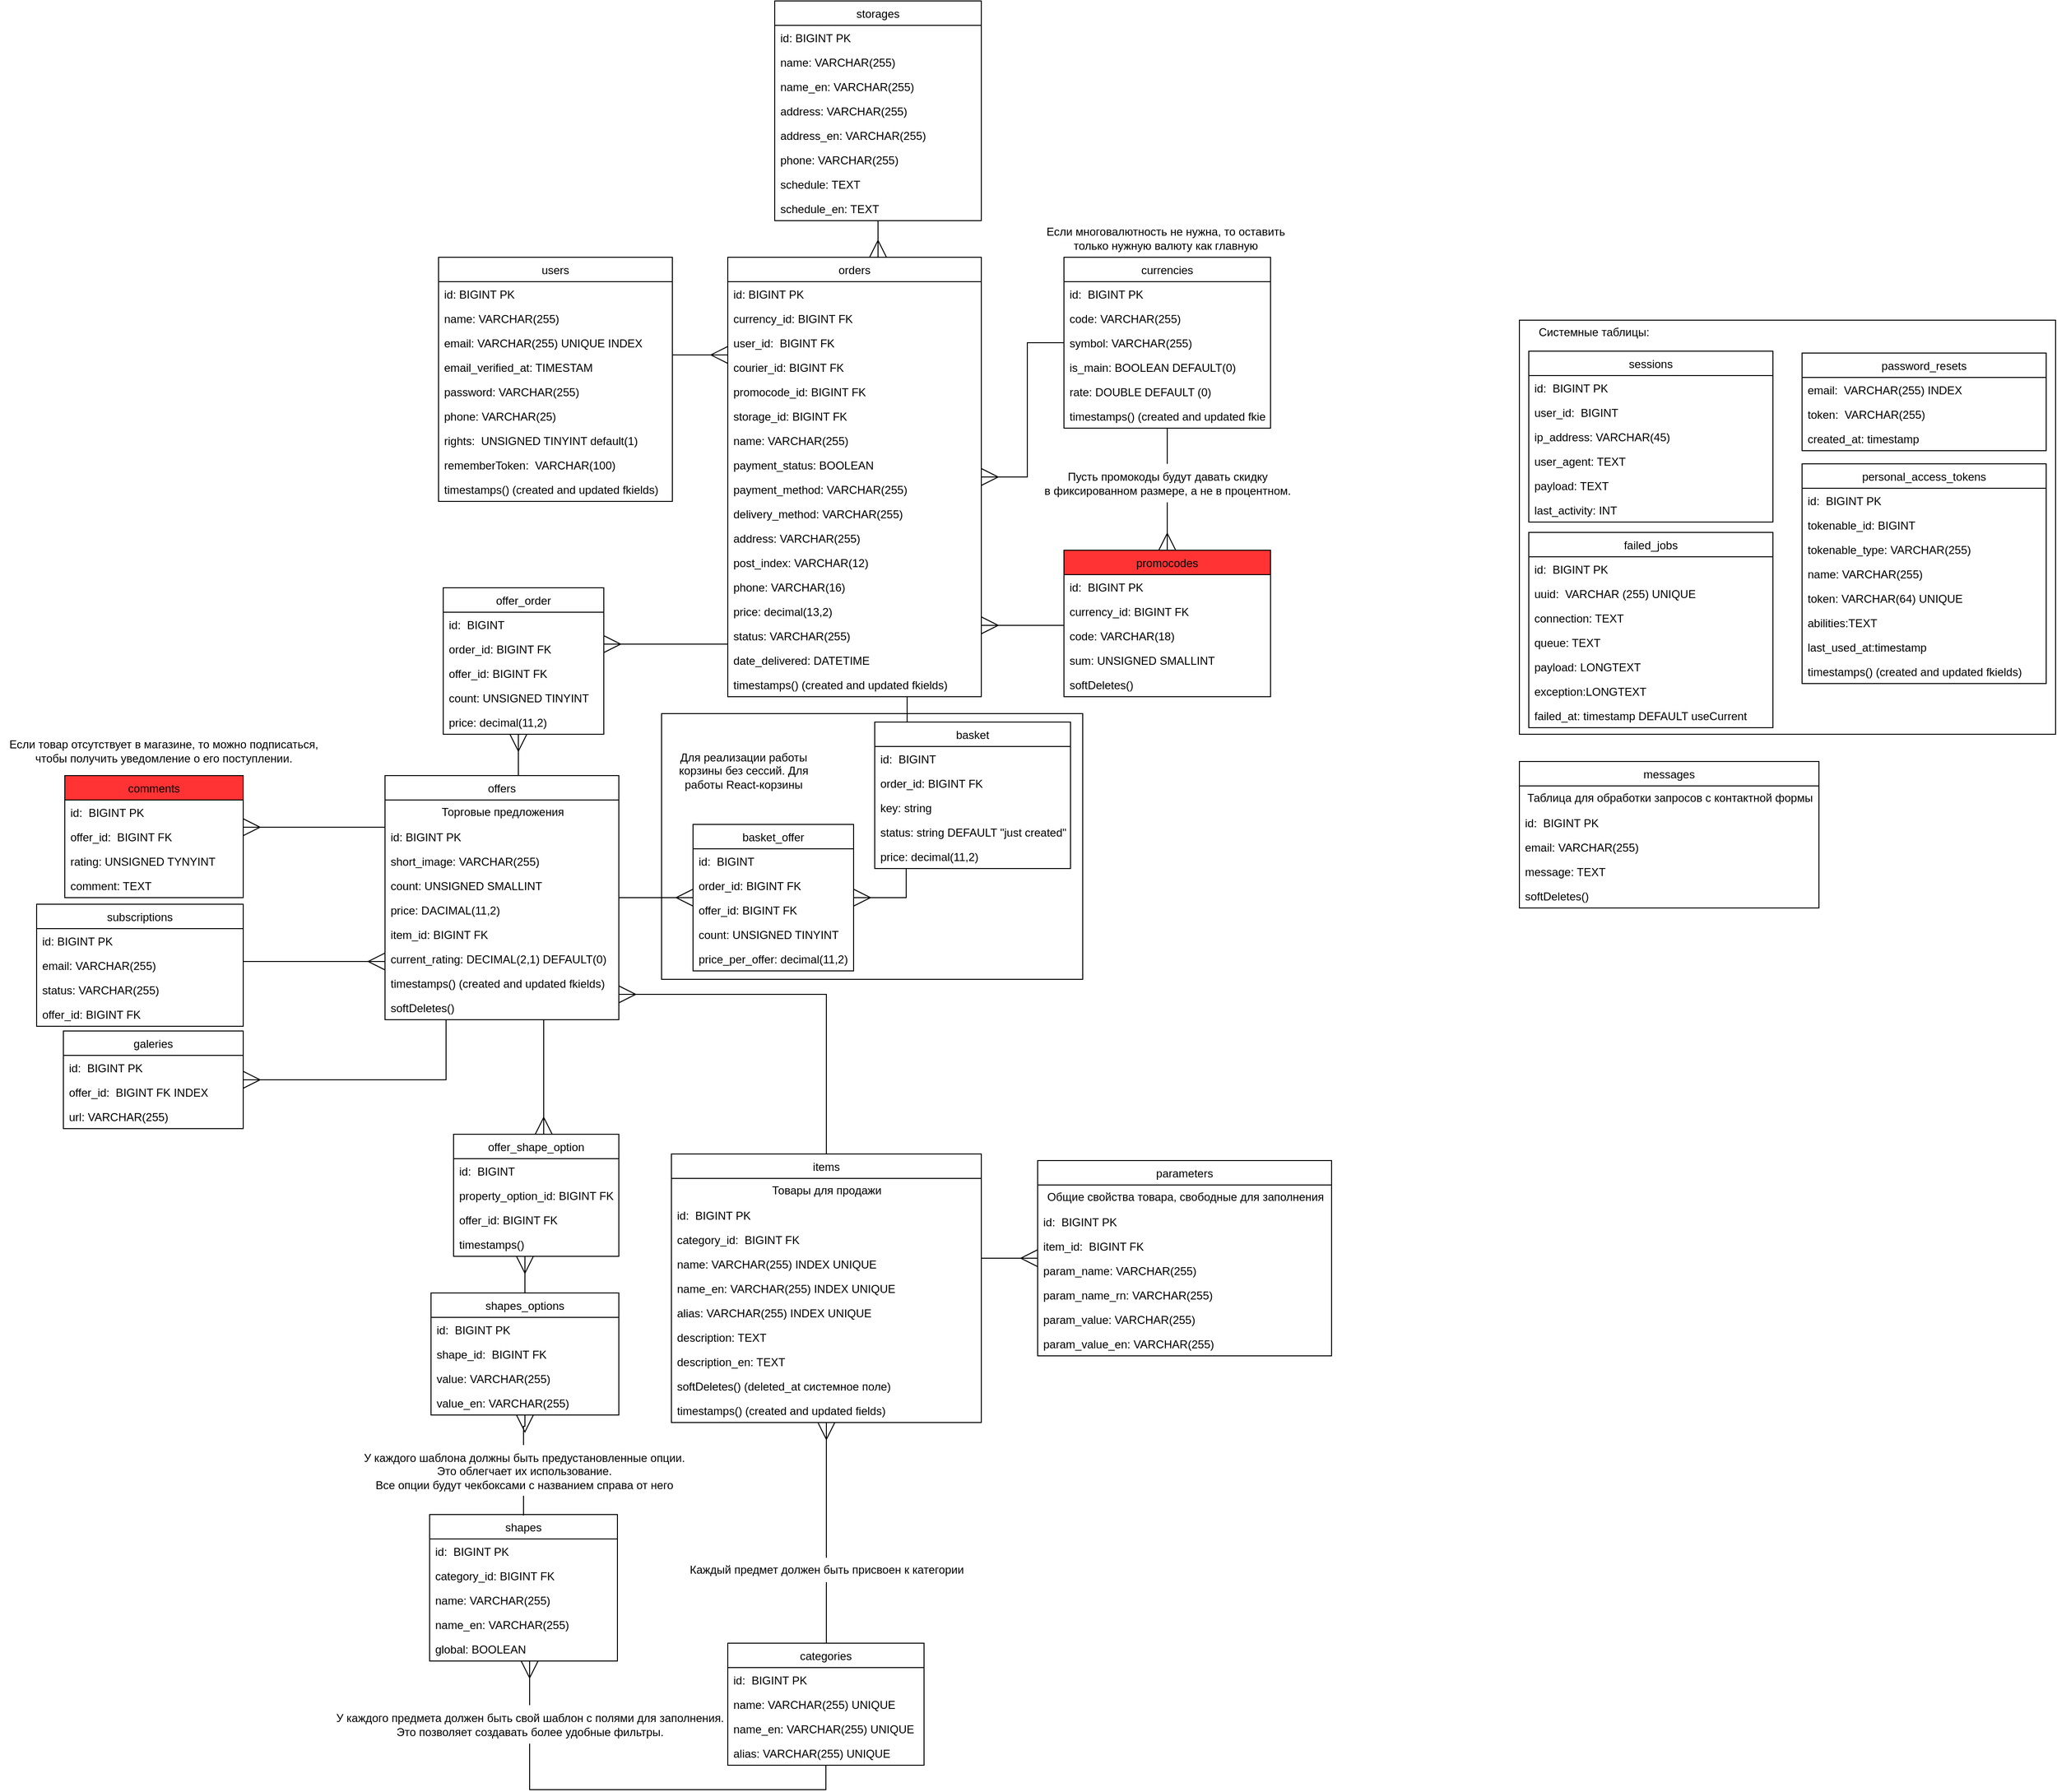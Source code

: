 <mxfile version="21.3.0" type="device">
  <diagram name="Page-1" id="929967ad-93f9-6ef4-fab6-5d389245f69c">
    <mxGraphModel dx="1616" dy="2174" grid="0" gridSize="10" guides="1" tooltips="1" connect="1" arrows="1" fold="1" page="1" pageScale="1.5" pageWidth="1169" pageHeight="826" background="none" math="0" shadow="0">
      <root>
        <mxCell id="0" style=";html=1;" />
        <mxCell id="1" style=";html=1;" parent="0" />
        <mxCell id="FeAwTVIBc3wcNW8rMhO_-11" style="edgeStyle=orthogonalEdgeStyle;rounded=0;orthogonalLoop=1;jettySize=auto;html=1;endArrow=ERmany;endFill=0;startSize=6;endSize=16;fontSize=12;" parent="1" source="rnoh4Z8EWgfpR7q-5i3M-1" target="cGDgYfXUe002vliOC38j-30" edge="1">
          <mxGeometry relative="1" as="geometry">
            <Array as="points">
              <mxPoint x="960" y="144" />
              <mxPoint x="960" y="144" />
            </Array>
            <mxPoint x="905" y="129" as="targetPoint" />
          </mxGeometry>
        </mxCell>
        <mxCell id="rnoh4Z8EWgfpR7q-5i3M-1" value="users" style="swimlane;fontStyle=0;childLayout=stackLayout;horizontal=1;startSize=26;fillColor=none;horizontalStack=0;resizeParent=1;resizeParentMax=0;resizeLast=0;collapsible=1;marginBottom=0;fontSize=12;" parent="1" vertex="1">
          <mxGeometry x="692" y="40" width="249" height="260" as="geometry" />
        </mxCell>
        <mxCell id="rnoh4Z8EWgfpR7q-5i3M-2" value="id: BIGINT PK" style="text;strokeColor=none;fillColor=none;align=left;verticalAlign=top;spacingLeft=4;spacingRight=4;overflow=hidden;rotatable=0;points=[[0,0.5],[1,0.5]];portConstraint=eastwest;fontSize=12;" parent="rnoh4Z8EWgfpR7q-5i3M-1" vertex="1">
          <mxGeometry y="26" width="249" height="26" as="geometry" />
        </mxCell>
        <mxCell id="rnoh4Z8EWgfpR7q-5i3M-7" value="name: VARCHAR(255)" style="text;strokeColor=none;fillColor=none;align=left;verticalAlign=top;spacingLeft=4;spacingRight=4;overflow=hidden;rotatable=0;points=[[0,0.5],[1,0.5]];portConstraint=eastwest;fontSize=12;" parent="rnoh4Z8EWgfpR7q-5i3M-1" vertex="1">
          <mxGeometry y="52" width="249" height="26" as="geometry" />
        </mxCell>
        <mxCell id="cGDgYfXUe002vliOC38j-13" value="email: VARCHAR(255) UNIQUE INDEX" style="text;strokeColor=none;fillColor=none;align=left;verticalAlign=top;spacingLeft=4;spacingRight=4;overflow=hidden;rotatable=0;points=[[0,0.5],[1,0.5]];portConstraint=eastwest;fontSize=12;" parent="rnoh4Z8EWgfpR7q-5i3M-1" vertex="1">
          <mxGeometry y="78" width="249" height="26" as="geometry" />
        </mxCell>
        <mxCell id="7T5_bjkfD0b6_hwlpqSb-1" value="email_verified_at: TIMESTAM&#xa;&#xa; " style="text;strokeColor=none;fillColor=none;align=left;verticalAlign=top;spacingLeft=4;spacingRight=4;overflow=hidden;rotatable=0;points=[[0,0.5],[1,0.5]];portConstraint=eastwest;fontSize=12;" parent="rnoh4Z8EWgfpR7q-5i3M-1" vertex="1">
          <mxGeometry y="104" width="249" height="26" as="geometry" />
        </mxCell>
        <mxCell id="rnoh4Z8EWgfpR7q-5i3M-8" value="password: VARCHAR(255)" style="text;strokeColor=none;fillColor=none;align=left;verticalAlign=top;spacingLeft=4;spacingRight=4;overflow=hidden;rotatable=0;points=[[0,0.5],[1,0.5]];portConstraint=eastwest;fontSize=12;" parent="rnoh4Z8EWgfpR7q-5i3M-1" vertex="1">
          <mxGeometry y="130" width="249" height="26" as="geometry" />
        </mxCell>
        <mxCell id="rnoh4Z8EWgfpR7q-5i3M-9" value="phone: VARCHAR(25) " style="text;strokeColor=none;fillColor=none;align=left;verticalAlign=top;spacingLeft=4;spacingRight=4;overflow=hidden;rotatable=0;points=[[0,0.5],[1,0.5]];portConstraint=eastwest;fontSize=12;" parent="rnoh4Z8EWgfpR7q-5i3M-1" vertex="1">
          <mxGeometry y="156" width="249" height="26" as="geometry" />
        </mxCell>
        <mxCell id="YJC0n_gU5u2Sfq8NGY93-40" value="rights:  UNSIGNED TINYINT default(1)" style="text;strokeColor=none;fillColor=none;align=left;verticalAlign=top;spacingLeft=4;spacingRight=4;overflow=hidden;rotatable=0;points=[[0,0.5],[1,0.5]];portConstraint=eastwest;fontSize=12;" parent="rnoh4Z8EWgfpR7q-5i3M-1" vertex="1">
          <mxGeometry y="182" width="249" height="26" as="geometry" />
        </mxCell>
        <mxCell id="7T5_bjkfD0b6_hwlpqSb-3" value="rememberToken:  VARCHAR(100)" style="text;strokeColor=none;fillColor=none;align=left;verticalAlign=top;spacingLeft=4;spacingRight=4;overflow=hidden;rotatable=0;points=[[0,0.5],[1,0.5]];portConstraint=eastwest;fontSize=12;" parent="rnoh4Z8EWgfpR7q-5i3M-1" vertex="1">
          <mxGeometry y="208" width="249" height="26" as="geometry" />
        </mxCell>
        <mxCell id="7T5_bjkfD0b6_hwlpqSb-11" value="timestamps() (created and updated fkields)" style="text;strokeColor=none;fillColor=none;align=left;verticalAlign=top;spacingLeft=4;spacingRight=4;overflow=hidden;rotatable=0;points=[[0,0.5],[1,0.5]];portConstraint=eastwest;fontSize=12;" parent="rnoh4Z8EWgfpR7q-5i3M-1" vertex="1">
          <mxGeometry y="234" width="249" height="26" as="geometry" />
        </mxCell>
        <mxCell id="ZE5WBzzTI7uvC2e-RDDq-33" style="edgeStyle=orthogonalEdgeStyle;rounded=0;orthogonalLoop=1;jettySize=auto;html=1;endArrow=ERmany;endFill=0;startSize=6;endSize=16;fontSize=12;" parent="1" source="CMXJ-791xtNu_VCUBqrS-17" target="ZE5WBzzTI7uvC2e-RDDq-29" edge="1">
          <mxGeometry relative="1" as="geometry">
            <Array as="points">
              <mxPoint x="700" y="916" />
            </Array>
          </mxGeometry>
        </mxCell>
        <mxCell id="gBOeq5-oKmPeRh7g_FEv-6" style="edgeStyle=orthogonalEdgeStyle;rounded=0;orthogonalLoop=1;jettySize=auto;html=1;endArrow=none;endFill=0;fontSize=12;startArrow=none;startFill=0;startSize=16;" parent="1" source="7T5_bjkfD0b6_hwlpqSb-20" target="gBOeq5-oKmPeRh7g_FEv-1" edge="1">
          <mxGeometry relative="1" as="geometry">
            <Array as="points">
              <mxPoint x="1105" y="1482" />
              <mxPoint x="1105" y="1482" />
            </Array>
            <mxPoint x="1070" y="1361" as="sourcePoint" />
          </mxGeometry>
        </mxCell>
        <mxCell id="vvD_1Sxg6L-hfjobCTZO-13" style="edgeStyle=orthogonalEdgeStyle;rounded=0;orthogonalLoop=1;jettySize=auto;html=1;endArrow=ERmany;endFill=0;endSize=16;fontSize=12;" parent="1" source="CMXJ-791xtNu_VCUBqrS-17" target="vvD_1Sxg6L-hfjobCTZO-1" edge="1">
          <mxGeometry relative="1" as="geometry">
            <Array as="points">
              <mxPoint x="777" y="557" />
              <mxPoint x="777" y="557" />
            </Array>
          </mxGeometry>
        </mxCell>
        <mxCell id="YJC0n_gU5u2Sfq8NGY93-82" style="edgeStyle=orthogonalEdgeStyle;rounded=0;orthogonalLoop=1;jettySize=auto;html=1;fontSize=12;startArrow=none;startFill=0;endArrow=ERmany;endFill=0;startSize=16;endSize=16;" parent="1" source="CMXJ-791xtNu_VCUBqrS-17" target="YJC0n_gU5u2Sfq8NGY93-77" edge="1">
          <mxGeometry relative="1" as="geometry">
            <Array as="points">
              <mxPoint x="587" y="647" />
              <mxPoint x="587" y="647" />
            </Array>
          </mxGeometry>
        </mxCell>
        <mxCell id="CMXJ-791xtNu_VCUBqrS-28" style="edgeStyle=orthogonalEdgeStyle;rounded=0;orthogonalLoop=1;jettySize=auto;html=1;endArrow=ERmany;endFill=0;endSize=16;" parent="1" source="cGDgYfXUe002vliOC38j-1" target="CMXJ-791xtNu_VCUBqrS-17" edge="1">
          <mxGeometry relative="1" as="geometry">
            <Array as="points">
              <mxPoint x="1105" y="825" />
            </Array>
          </mxGeometry>
        </mxCell>
        <mxCell id="cGDgYfXUe002vliOC38j-1" value="items" style="swimlane;fontStyle=0;childLayout=stackLayout;horizontal=1;startSize=26;fillColor=none;horizontalStack=0;resizeParent=1;resizeParentMax=0;resizeLast=0;collapsible=1;marginBottom=0;fontSize=12;" parent="1" vertex="1">
          <mxGeometry x="940" y="995" width="330" height="286" as="geometry" />
        </mxCell>
        <mxCell id="LaoD8z0uFfNz1gGJoXrS-1" value="Товары для продажи" style="text;html=1;align=center;verticalAlign=middle;resizable=0;points=[];autosize=1;strokeColor=none;fillColor=none;" parent="cGDgYfXUe002vliOC38j-1" vertex="1">
          <mxGeometry y="26" width="330" height="26" as="geometry" />
        </mxCell>
        <mxCell id="cGDgYfXUe002vliOC38j-2" value="id:  BIGINT PK" style="text;strokeColor=none;fillColor=none;align=left;verticalAlign=top;spacingLeft=4;spacingRight=4;overflow=hidden;rotatable=0;points=[[0,0.5],[1,0.5]];portConstraint=eastwest;fontSize=12;" parent="cGDgYfXUe002vliOC38j-1" vertex="1">
          <mxGeometry y="52" width="330" height="26" as="geometry" />
        </mxCell>
        <mxCell id="cGDgYfXUe002vliOC38j-27" value="category_id:  BIGINT FK" style="text;strokeColor=none;fillColor=none;align=left;verticalAlign=top;spacingLeft=4;spacingRight=4;overflow=hidden;rotatable=0;points=[[0,0.5],[1,0.5]];portConstraint=eastwest;fontSize=12;" parent="cGDgYfXUe002vliOC38j-1" vertex="1">
          <mxGeometry y="78" width="330" height="26" as="geometry" />
        </mxCell>
        <mxCell id="cGDgYfXUe002vliOC38j-23" value="name: VARCHAR(255) INDEX UNIQUE&#xa;" style="text;strokeColor=none;fillColor=none;align=left;verticalAlign=top;spacingLeft=4;spacingRight=4;overflow=hidden;rotatable=0;points=[[0,0.5],[1,0.5]];portConstraint=eastwest;fontSize=12;" parent="cGDgYfXUe002vliOC38j-1" vertex="1">
          <mxGeometry y="104" width="330" height="26" as="geometry" />
        </mxCell>
        <mxCell id="7T5_bjkfD0b6_hwlpqSb-13" value="name_en: VARCHAR(255) INDEX UNIQUE" style="text;strokeColor=none;fillColor=none;align=left;verticalAlign=top;spacingLeft=4;spacingRight=4;overflow=hidden;rotatable=0;points=[[0,0.5],[1,0.5]];portConstraint=eastwest;fontSize=12;" parent="cGDgYfXUe002vliOC38j-1" vertex="1">
          <mxGeometry y="130" width="330" height="26" as="geometry" />
        </mxCell>
        <mxCell id="YDtYvaerDFjHqgt-Z0du-1" value="alias: VARCHAR(255) INDEX UNIQUE" style="text;strokeColor=none;fillColor=none;align=left;verticalAlign=top;spacingLeft=4;spacingRight=4;overflow=hidden;rotatable=0;points=[[0,0.5],[1,0.5]];portConstraint=eastwest;fontSize=12;" parent="cGDgYfXUe002vliOC38j-1" vertex="1">
          <mxGeometry y="156" width="330" height="26" as="geometry" />
        </mxCell>
        <mxCell id="cGDgYfXUe002vliOC38j-26" value="description: TEXT " style="text;strokeColor=none;fillColor=none;align=left;verticalAlign=top;spacingLeft=4;spacingRight=4;overflow=hidden;rotatable=0;points=[[0,0.5],[1,0.5]];portConstraint=eastwest;fontSize=12;" parent="cGDgYfXUe002vliOC38j-1" vertex="1">
          <mxGeometry y="182" width="330" height="26" as="geometry" />
        </mxCell>
        <mxCell id="7T5_bjkfD0b6_hwlpqSb-14" value="description_en: TEXT " style="text;strokeColor=none;fillColor=none;align=left;verticalAlign=top;spacingLeft=4;spacingRight=4;overflow=hidden;rotatable=0;points=[[0,0.5],[1,0.5]];portConstraint=eastwest;fontSize=12;" parent="cGDgYfXUe002vliOC38j-1" vertex="1">
          <mxGeometry y="208" width="330" height="26" as="geometry" />
        </mxCell>
        <mxCell id="YJC0n_gU5u2Sfq8NGY93-30" value="softDeletes() (deleted_at системное поле)" style="text;strokeColor=none;fillColor=none;align=left;verticalAlign=top;spacingLeft=4;spacingRight=4;overflow=hidden;rotatable=0;points=[[0,0.5],[1,0.5]];portConstraint=eastwest;fontSize=12;" parent="cGDgYfXUe002vliOC38j-1" vertex="1">
          <mxGeometry y="234" width="330" height="26" as="geometry" />
        </mxCell>
        <mxCell id="YJC0n_gU5u2Sfq8NGY93-31" value="timestamps() (created and updated fields)" style="text;strokeColor=none;fillColor=none;align=left;verticalAlign=top;spacingLeft=4;spacingRight=4;overflow=hidden;rotatable=0;points=[[0,0.5],[1,0.5]];portConstraint=eastwest;fontSize=12;" parent="cGDgYfXUe002vliOC38j-1" vertex="1">
          <mxGeometry y="260" width="330" height="26" as="geometry" />
        </mxCell>
        <mxCell id="cGDgYfXUe002vliOC38j-10" value="messages" style="swimlane;fontStyle=0;childLayout=stackLayout;horizontal=1;startSize=26;fillColor=none;horizontalStack=0;resizeParent=1;resizeParentMax=0;resizeLast=0;collapsible=1;marginBottom=0;fontSize=12;" parent="1" vertex="1">
          <mxGeometry x="1843" y="577" width="319" height="156" as="geometry" />
        </mxCell>
        <mxCell id="CMXJ-791xtNu_VCUBqrS-4" value="&lt;div&gt;Таблица для обработки запросов с контактной формы&lt;/div&gt;" style="text;html=1;align=center;verticalAlign=middle;resizable=0;points=[];autosize=1;strokeColor=none;fillColor=none;" parent="cGDgYfXUe002vliOC38j-10" vertex="1">
          <mxGeometry y="26" width="319" height="26" as="geometry" />
        </mxCell>
        <mxCell id="cGDgYfXUe002vliOC38j-11" value="id:  BIGINT PK" style="text;strokeColor=none;fillColor=none;align=left;verticalAlign=top;spacingLeft=4;spacingRight=4;overflow=hidden;rotatable=0;points=[[0,0.5],[1,0.5]];portConstraint=eastwest;fontSize=12;" parent="cGDgYfXUe002vliOC38j-10" vertex="1">
          <mxGeometry y="52" width="319" height="26" as="geometry" />
        </mxCell>
        <mxCell id="cGDgYfXUe002vliOC38j-14" value="email: VARCHAR(255) " style="text;strokeColor=none;fillColor=none;align=left;verticalAlign=top;spacingLeft=4;spacingRight=4;overflow=hidden;rotatable=0;points=[[0,0.5],[1,0.5]];portConstraint=eastwest;fontSize=12;" parent="cGDgYfXUe002vliOC38j-10" vertex="1">
          <mxGeometry y="78" width="319" height="26" as="geometry" />
        </mxCell>
        <mxCell id="cGDgYfXUe002vliOC38j-15" value="message: TEXT &#xa;" style="text;strokeColor=none;fillColor=none;align=left;verticalAlign=top;spacingLeft=4;spacingRight=4;overflow=hidden;rotatable=0;points=[[0,0.5],[1,0.5]];portConstraint=eastwest;fontSize=12;" parent="cGDgYfXUe002vliOC38j-10" vertex="1">
          <mxGeometry y="104" width="319" height="26" as="geometry" />
        </mxCell>
        <mxCell id="cGDgYfXUe002vliOC38j-18" value="softDeletes()" style="text;strokeColor=none;fillColor=none;align=left;verticalAlign=top;spacingLeft=4;spacingRight=4;overflow=hidden;rotatable=0;points=[[0,0.5],[1,0.5]];portConstraint=eastwest;fontSize=12;" parent="cGDgYfXUe002vliOC38j-10" vertex="1">
          <mxGeometry y="130" width="319" height="26" as="geometry" />
        </mxCell>
        <mxCell id="FeAwTVIBc3wcNW8rMhO_-6" style="edgeStyle=orthogonalEdgeStyle;rounded=0;orthogonalLoop=1;jettySize=auto;html=1;endArrow=ERmany;endFill=0;startSize=16;endSize=16;fontSize=12;" parent="1" source="cGDgYfXUe002vliOC38j-30" target="vvD_1Sxg6L-hfjobCTZO-1" edge="1">
          <mxGeometry relative="1" as="geometry">
            <Array as="points">
              <mxPoint x="899" y="452" />
              <mxPoint x="899" y="452" />
            </Array>
            <mxPoint x="1110" y="520" as="targetPoint" />
          </mxGeometry>
        </mxCell>
        <mxCell id="-TOr3bomNxEPlG0Ie4Ft-15" style="edgeStyle=orthogonalEdgeStyle;rounded=0;orthogonalLoop=1;jettySize=auto;html=1;endArrow=none;endFill=0;" parent="1" source="cGDgYfXUe002vliOC38j-30" target="-TOr3bomNxEPlG0Ie4Ft-8" edge="1">
          <mxGeometry relative="1" as="geometry">
            <Array as="points">
              <mxPoint x="1191" y="518" />
              <mxPoint x="1191" y="518" />
            </Array>
          </mxGeometry>
        </mxCell>
        <mxCell id="cGDgYfXUe002vliOC38j-30" value="orders" style="swimlane;fontStyle=0;childLayout=stackLayout;horizontal=1;startSize=26;fillColor=none;horizontalStack=0;resizeParent=1;resizeParentMax=0;resizeLast=0;collapsible=1;marginBottom=0;fontSize=12;" parent="1" vertex="1">
          <mxGeometry x="1000" y="40" width="270" height="468" as="geometry" />
        </mxCell>
        <mxCell id="cGDgYfXUe002vliOC38j-31" value="id: BIGINT PK" style="text;strokeColor=none;fillColor=none;align=left;verticalAlign=top;spacingLeft=4;spacingRight=4;overflow=hidden;rotatable=0;points=[[0,0.5],[1,0.5]];portConstraint=eastwest;fontSize=12;" parent="cGDgYfXUe002vliOC38j-30" vertex="1">
          <mxGeometry y="26" width="270" height="26" as="geometry" />
        </mxCell>
        <mxCell id="CMXJ-791xtNu_VCUBqrS-1" value="currency_id: BIGINT FK" style="text;strokeColor=none;fillColor=none;align=left;verticalAlign=top;spacingLeft=4;spacingRight=4;overflow=hidden;rotatable=0;points=[[0,0.5],[1,0.5]];portConstraint=eastwest;fontSize=12;" parent="cGDgYfXUe002vliOC38j-30" vertex="1">
          <mxGeometry y="52" width="270" height="26" as="geometry" />
        </mxCell>
        <mxCell id="YJC0n_gU5u2Sfq8NGY93-21" value="user_id:  BIGINT FK" style="text;strokeColor=none;fillColor=none;align=left;verticalAlign=top;spacingLeft=4;spacingRight=4;overflow=hidden;rotatable=0;points=[[0,0.5],[1,0.5]];portConstraint=eastwest;fontSize=12;" parent="cGDgYfXUe002vliOC38j-30" vertex="1">
          <mxGeometry y="78" width="270" height="26" as="geometry" />
        </mxCell>
        <mxCell id="YJC0n_gU5u2Sfq8NGY93-23" value="courier_id: BIGINT FK" style="text;strokeColor=none;fillColor=none;align=left;verticalAlign=top;spacingLeft=4;spacingRight=4;overflow=hidden;rotatable=0;points=[[0,0.5],[1,0.5]];portConstraint=eastwest;fontSize=12;" parent="cGDgYfXUe002vliOC38j-30" vertex="1">
          <mxGeometry y="104" width="270" height="26" as="geometry" />
        </mxCell>
        <mxCell id="YJC0n_gU5u2Sfq8NGY93-49" value="promocode_id: BIGINT FK" style="text;strokeColor=none;fillColor=none;align=left;verticalAlign=top;spacingLeft=4;spacingRight=4;overflow=hidden;rotatable=0;points=[[0,0.5],[1,0.5]];portConstraint=eastwest;fontSize=12;" parent="cGDgYfXUe002vliOC38j-30" vertex="1">
          <mxGeometry y="130" width="270" height="26" as="geometry" />
        </mxCell>
        <mxCell id="YUqSI7gn14ZWyJ7p8p8--1" value="storage_id: BIGINT FK " style="text;strokeColor=none;fillColor=none;align=left;verticalAlign=top;spacingLeft=4;spacingRight=4;overflow=hidden;rotatable=0;points=[[0,0.5],[1,0.5]];portConstraint=eastwest;fontSize=12;" parent="cGDgYfXUe002vliOC38j-30" vertex="1">
          <mxGeometry y="156" width="270" height="26" as="geometry" />
        </mxCell>
        <mxCell id="FJUWKiNPx8VhHTqM4ICh-1" value="name: VARCHAR(255) " style="text;strokeColor=none;fillColor=none;align=left;verticalAlign=top;spacingLeft=4;spacingRight=4;overflow=hidden;rotatable=0;points=[[0,0.5],[1,0.5]];portConstraint=eastwest;fontSize=12;" parent="cGDgYfXUe002vliOC38j-30" vertex="1">
          <mxGeometry y="182" width="270" height="26" as="geometry" />
        </mxCell>
        <mxCell id="cGDgYfXUe002vliOC38j-35" value="payment_status: BOOLEAN " style="text;strokeColor=none;fillColor=none;align=left;verticalAlign=top;spacingLeft=4;spacingRight=4;overflow=hidden;rotatable=0;points=[[0,0.5],[1,0.5]];portConstraint=eastwest;fontSize=12;" parent="cGDgYfXUe002vliOC38j-30" vertex="1">
          <mxGeometry y="208" width="270" height="26" as="geometry" />
        </mxCell>
        <mxCell id="ZE5WBzzTI7uvC2e-RDDq-1" value="payment_method: VARCHAR(255)" style="text;strokeColor=none;fillColor=none;align=left;verticalAlign=top;spacingLeft=4;spacingRight=4;overflow=hidden;rotatable=0;points=[[0,0.5],[1,0.5]];portConstraint=eastwest;fontSize=12;" parent="cGDgYfXUe002vliOC38j-30" vertex="1">
          <mxGeometry y="234" width="270" height="26" as="geometry" />
        </mxCell>
        <mxCell id="Sno1EIHvYguK26DR1np6-2" value="delivery_method: VARCHAR(255)" style="text;strokeColor=none;fillColor=none;align=left;verticalAlign=top;spacingLeft=4;spacingRight=4;overflow=hidden;rotatable=0;points=[[0,0.5],[1,0.5]];portConstraint=eastwest;fontSize=12;" parent="cGDgYfXUe002vliOC38j-30" vertex="1">
          <mxGeometry y="260" width="270" height="26" as="geometry" />
        </mxCell>
        <mxCell id="ZE5WBzzTI7uvC2e-RDDq-8" value="address: VARCHAR(255) " style="text;strokeColor=none;fillColor=none;align=left;verticalAlign=top;spacingLeft=4;spacingRight=4;overflow=hidden;rotatable=0;points=[[0,0.5],[1,0.5]];portConstraint=eastwest;fontSize=12;" parent="cGDgYfXUe002vliOC38j-30" vertex="1">
          <mxGeometry y="286" width="270" height="26" as="geometry" />
        </mxCell>
        <mxCell id="cGDgYfXUe002vliOC38j-38" value="post_index: VARCHAR(12) " style="text;strokeColor=none;fillColor=none;align=left;verticalAlign=top;spacingLeft=4;spacingRight=4;overflow=hidden;rotatable=0;points=[[0,0.5],[1,0.5]];portConstraint=eastwest;fontSize=12;" parent="cGDgYfXUe002vliOC38j-30" vertex="1">
          <mxGeometry y="312" width="270" height="26" as="geometry" />
        </mxCell>
        <mxCell id="ZE5WBzzTI7uvC2e-RDDq-11" value="phone: VARCHAR(16) " style="text;strokeColor=none;fillColor=none;align=left;verticalAlign=top;spacingLeft=4;spacingRight=4;overflow=hidden;rotatable=0;points=[[0,0.5],[1,0.5]];portConstraint=eastwest;fontSize=12;" parent="cGDgYfXUe002vliOC38j-30" vertex="1">
          <mxGeometry y="338" width="270" height="26" as="geometry" />
        </mxCell>
        <mxCell id="ZE5WBzzTI7uvC2e-RDDq-10" value="price: decimal(13,2) " style="text;strokeColor=none;fillColor=none;align=left;verticalAlign=top;spacingLeft=4;spacingRight=4;overflow=hidden;rotatable=0;points=[[0,0.5],[1,0.5]];portConstraint=eastwest;fontSize=12;" parent="cGDgYfXUe002vliOC38j-30" vertex="1">
          <mxGeometry y="364" width="270" height="26" as="geometry" />
        </mxCell>
        <mxCell id="ZE5WBzzTI7uvC2e-RDDq-12" value="status: VARCHAR(255) " style="text;strokeColor=none;fillColor=none;align=left;verticalAlign=top;spacingLeft=4;spacingRight=4;overflow=hidden;rotatable=0;points=[[0,0.5],[1,0.5]];portConstraint=eastwest;fontSize=12;" parent="cGDgYfXUe002vliOC38j-30" vertex="1">
          <mxGeometry y="390" width="270" height="26" as="geometry" />
        </mxCell>
        <mxCell id="ZE5WBzzTI7uvC2e-RDDq-14" value="date_delivered: DATETIME " style="text;strokeColor=none;fillColor=none;align=left;verticalAlign=top;spacingLeft=4;spacingRight=4;overflow=hidden;rotatable=0;points=[[0,0.5],[1,0.5]];portConstraint=eastwest;fontSize=12;" parent="cGDgYfXUe002vliOC38j-30" vertex="1">
          <mxGeometry y="416" width="270" height="26" as="geometry" />
        </mxCell>
        <mxCell id="YJC0n_gU5u2Sfq8NGY93-19" value="timestamps() (created and updated fkields)" style="text;strokeColor=none;fillColor=none;align=left;verticalAlign=top;spacingLeft=4;spacingRight=4;overflow=hidden;rotatable=0;points=[[0,0.5],[1,0.5]];portConstraint=eastwest;fontSize=12;" parent="cGDgYfXUe002vliOC38j-30" vertex="1">
          <mxGeometry y="442" width="270" height="26" as="geometry" />
        </mxCell>
        <mxCell id="ZE5WBzzTI7uvC2e-RDDq-29" value="galeries" style="swimlane;fontStyle=0;childLayout=stackLayout;horizontal=1;startSize=26;fillColor=none;horizontalStack=0;resizeParent=1;resizeParentMax=0;resizeLast=0;collapsible=1;marginBottom=0;fontSize=12;" parent="1" vertex="1">
          <mxGeometry x="292.5" y="864" width="191.5" height="104" as="geometry" />
        </mxCell>
        <mxCell id="CMXJ-791xtNu_VCUBqrS-15" value="id:  BIGINT PK" style="text;strokeColor=none;fillColor=none;align=left;verticalAlign=top;spacingLeft=4;spacingRight=4;overflow=hidden;rotatable=0;points=[[0,0.5],[1,0.5]];portConstraint=eastwest;fontSize=12;" parent="ZE5WBzzTI7uvC2e-RDDq-29" vertex="1">
          <mxGeometry y="26" width="191.5" height="26" as="geometry" />
        </mxCell>
        <mxCell id="ZE5WBzzTI7uvC2e-RDDq-30" value="offer_id:  BIGINT FK INDEX" style="text;strokeColor=none;fillColor=none;align=left;verticalAlign=top;spacingLeft=4;spacingRight=4;overflow=hidden;rotatable=0;points=[[0,0.5],[1,0.5]];portConstraint=eastwest;fontSize=12;" parent="ZE5WBzzTI7uvC2e-RDDq-29" vertex="1">
          <mxGeometry y="52" width="191.5" height="26" as="geometry" />
        </mxCell>
        <mxCell id="ZE5WBzzTI7uvC2e-RDDq-31" value="url: VARCHAR(255)" style="text;strokeColor=none;fillColor=none;align=left;verticalAlign=top;spacingLeft=4;spacingRight=4;overflow=hidden;rotatable=0;points=[[0,0.5],[1,0.5]];portConstraint=eastwest;fontSize=12;" parent="ZE5WBzzTI7uvC2e-RDDq-29" vertex="1">
          <mxGeometry y="78" width="191.5" height="26" as="geometry" />
        </mxCell>
        <mxCell id="FeAwTVIBc3wcNW8rMhO_-26" style="edgeStyle=orthogonalEdgeStyle;rounded=0;orthogonalLoop=1;jettySize=auto;html=1;endArrow=none;endFill=0;startSize=16;endSize=16;startArrow=ERmany;startFill=0;fontSize=12;" parent="1" source="FeAwTVIBc3wcNW8rMhO_-13" target="cGDgYfXUe002vliOC38j-1" edge="1">
          <mxGeometry relative="1" as="geometry">
            <mxPoint x="714" y="878" as="targetPoint" />
            <Array as="points">
              <mxPoint x="1299" y="1106" />
              <mxPoint x="1299" y="1106" />
            </Array>
          </mxGeometry>
        </mxCell>
        <mxCell id="FeAwTVIBc3wcNW8rMhO_-13" value="parameters" style="swimlane;fontStyle=0;childLayout=stackLayout;horizontal=1;startSize=26;fillColor=none;horizontalStack=0;resizeParent=1;resizeParentMax=0;resizeLast=0;collapsible=1;marginBottom=0;fontSize=12;" parent="1" vertex="1">
          <mxGeometry x="1330" y="1002" width="313" height="208" as="geometry" />
        </mxCell>
        <mxCell id="YJC0n_gU5u2Sfq8NGY93-70" value="Общие свойства товара, свободные для заполнения" style="text;html=1;align=center;verticalAlign=middle;resizable=0;points=[];autosize=1;strokeColor=none;fillColor=none;fontSize=12;" parent="FeAwTVIBc3wcNW8rMhO_-13" vertex="1">
          <mxGeometry y="26" width="313" height="26" as="geometry" />
        </mxCell>
        <mxCell id="CMXJ-791xtNu_VCUBqrS-14" value="id:  BIGINT PK" style="text;strokeColor=none;fillColor=none;align=left;verticalAlign=top;spacingLeft=4;spacingRight=4;overflow=hidden;rotatable=0;points=[[0,0.5],[1,0.5]];portConstraint=eastwest;fontSize=12;" parent="FeAwTVIBc3wcNW8rMhO_-13" vertex="1">
          <mxGeometry y="52" width="313" height="26" as="geometry" />
        </mxCell>
        <mxCell id="FeAwTVIBc3wcNW8rMhO_-14" value="item_id:  BIGINT FK" style="text;strokeColor=none;fillColor=none;align=left;verticalAlign=top;spacingLeft=4;spacingRight=4;overflow=hidden;rotatable=0;points=[[0,0.5],[1,0.5]];portConstraint=eastwest;fontSize=12;" parent="FeAwTVIBc3wcNW8rMhO_-13" vertex="1">
          <mxGeometry y="78" width="313" height="26" as="geometry" />
        </mxCell>
        <mxCell id="FeAwTVIBc3wcNW8rMhO_-24" value="param_name: VARCHAR(255)" style="text;strokeColor=none;fillColor=none;align=left;verticalAlign=top;spacingLeft=4;spacingRight=4;overflow=hidden;rotatable=0;points=[[0,0.5],[1,0.5]];portConstraint=eastwest;fontSize=12;" parent="FeAwTVIBc3wcNW8rMhO_-13" vertex="1">
          <mxGeometry y="104" width="313" height="26" as="geometry" />
        </mxCell>
        <mxCell id="iCxq5X1In6LRaXlKlyI5-4" value="param_name_rn: VARCHAR(255)" style="text;strokeColor=none;fillColor=none;align=left;verticalAlign=top;spacingLeft=4;spacingRight=4;overflow=hidden;rotatable=0;points=[[0,0.5],[1,0.5]];portConstraint=eastwest;fontSize=12;" vertex="1" parent="FeAwTVIBc3wcNW8rMhO_-13">
          <mxGeometry y="130" width="313" height="26" as="geometry" />
        </mxCell>
        <mxCell id="FeAwTVIBc3wcNW8rMhO_-25" value="param_value: VARCHAR(255) " style="text;strokeColor=none;fillColor=none;align=left;verticalAlign=top;spacingLeft=4;spacingRight=4;overflow=hidden;rotatable=0;points=[[0,0.5],[1,0.5]];portConstraint=eastwest;fontSize=12;" parent="FeAwTVIBc3wcNW8rMhO_-13" vertex="1">
          <mxGeometry y="156" width="313" height="26" as="geometry" />
        </mxCell>
        <mxCell id="iCxq5X1In6LRaXlKlyI5-5" value="param_value_en: VARCHAR(255) " style="text;strokeColor=none;fillColor=none;align=left;verticalAlign=top;spacingLeft=4;spacingRight=4;overflow=hidden;rotatable=0;points=[[0,0.5],[1,0.5]];portConstraint=eastwest;fontSize=12;" vertex="1" parent="FeAwTVIBc3wcNW8rMhO_-13">
          <mxGeometry y="182" width="313" height="26" as="geometry" />
        </mxCell>
        <mxCell id="YUqSI7gn14ZWyJ7p8p8--2" style="edgeStyle=orthogonalEdgeStyle;rounded=0;orthogonalLoop=1;jettySize=auto;html=1;endArrow=ERmany;endFill=0;startArrow=none;startFill=0;endSize=16;startSize=16;fontSize=12;" parent="1" source="FeAwTVIBc3wcNW8rMhO_-15" target="cGDgYfXUe002vliOC38j-30" edge="1">
          <mxGeometry relative="1" as="geometry">
            <Array as="points">
              <mxPoint x="1160" y="24" />
              <mxPoint x="1160" y="24" />
            </Array>
          </mxGeometry>
        </mxCell>
        <mxCell id="FeAwTVIBc3wcNW8rMhO_-15" value="storages" style="swimlane;fontStyle=0;childLayout=stackLayout;horizontal=1;startSize=26;fillColor=none;horizontalStack=0;resizeParent=1;resizeParentMax=0;resizeLast=0;collapsible=1;marginBottom=0;fontSize=12;" parent="1" vertex="1">
          <mxGeometry x="1050" y="-233" width="220" height="234" as="geometry" />
        </mxCell>
        <mxCell id="FeAwTVIBc3wcNW8rMhO_-16" value="id: BIGINT PK" style="text;strokeColor=none;fillColor=none;align=left;verticalAlign=top;spacingLeft=4;spacingRight=4;overflow=hidden;rotatable=0;points=[[0,0.5],[1,0.5]];portConstraint=eastwest;fontSize=12;" parent="FeAwTVIBc3wcNW8rMhO_-15" vertex="1">
          <mxGeometry y="26" width="220" height="26" as="geometry" />
        </mxCell>
        <mxCell id="FeAwTVIBc3wcNW8rMhO_-17" value="name: VARCHAR(255)" style="text;strokeColor=none;fillColor=none;align=left;verticalAlign=top;spacingLeft=4;spacingRight=4;overflow=hidden;rotatable=0;points=[[0,0.5],[1,0.5]];portConstraint=eastwest;fontSize=12;" parent="FeAwTVIBc3wcNW8rMhO_-15" vertex="1">
          <mxGeometry y="52" width="220" height="26" as="geometry" />
        </mxCell>
        <mxCell id="iCxq5X1In6LRaXlKlyI5-1" value="name_en: VARCHAR(255)" style="text;strokeColor=none;fillColor=none;align=left;verticalAlign=top;spacingLeft=4;spacingRight=4;overflow=hidden;rotatable=0;points=[[0,0.5],[1,0.5]];portConstraint=eastwest;fontSize=12;" vertex="1" parent="FeAwTVIBc3wcNW8rMhO_-15">
          <mxGeometry y="78" width="220" height="26" as="geometry" />
        </mxCell>
        <mxCell id="FeAwTVIBc3wcNW8rMhO_-18" value="address: VARCHAR(255)" style="text;strokeColor=none;fillColor=none;align=left;verticalAlign=top;spacingLeft=4;spacingRight=4;overflow=hidden;rotatable=0;points=[[0,0.5],[1,0.5]];portConstraint=eastwest;fontSize=12;" parent="FeAwTVIBc3wcNW8rMhO_-15" vertex="1">
          <mxGeometry y="104" width="220" height="26" as="geometry" />
        </mxCell>
        <mxCell id="iCxq5X1In6LRaXlKlyI5-2" value="address_en: VARCHAR(255)" style="text;strokeColor=none;fillColor=none;align=left;verticalAlign=top;spacingLeft=4;spacingRight=4;overflow=hidden;rotatable=0;points=[[0,0.5],[1,0.5]];portConstraint=eastwest;fontSize=12;" vertex="1" parent="FeAwTVIBc3wcNW8rMhO_-15">
          <mxGeometry y="130" width="220" height="26" as="geometry" />
        </mxCell>
        <mxCell id="FeAwTVIBc3wcNW8rMhO_-20" value="phone: VARCHAR(255) " style="text;strokeColor=none;fillColor=none;align=left;verticalAlign=top;spacingLeft=4;spacingRight=4;overflow=hidden;rotatable=0;points=[[0,0.5],[1,0.5]];portConstraint=eastwest;fontSize=12;" parent="FeAwTVIBc3wcNW8rMhO_-15" vertex="1">
          <mxGeometry y="156" width="220" height="26" as="geometry" />
        </mxCell>
        <mxCell id="FeAwTVIBc3wcNW8rMhO_-21" value="schedule: TEXT" style="text;strokeColor=none;fillColor=none;align=left;verticalAlign=top;spacingLeft=4;spacingRight=4;overflow=hidden;rotatable=0;points=[[0,0.5],[1,0.5]];portConstraint=eastwest;fontSize=12;" parent="FeAwTVIBc3wcNW8rMhO_-15" vertex="1">
          <mxGeometry y="182" width="220" height="26" as="geometry" />
        </mxCell>
        <mxCell id="iCxq5X1In6LRaXlKlyI5-3" value="schedule_en: TEXT" style="text;strokeColor=none;fillColor=none;align=left;verticalAlign=top;spacingLeft=4;spacingRight=4;overflow=hidden;rotatable=0;points=[[0,0.5],[1,0.5]];portConstraint=eastwest;fontSize=12;" vertex="1" parent="FeAwTVIBc3wcNW8rMhO_-15">
          <mxGeometry y="208" width="220" height="26" as="geometry" />
        </mxCell>
        <mxCell id="hjQHBtJrdqEXp9kS8Bs2-3" value="sessions" style="swimlane;fontStyle=0;childLayout=stackLayout;horizontal=1;startSize=26;fillColor=none;horizontalStack=0;resizeParent=1;resizeParentMax=0;resizeLast=0;collapsible=1;marginBottom=0;fontSize=12;" parent="1" vertex="1">
          <mxGeometry x="1853" y="140" width="260" height="182" as="geometry" />
        </mxCell>
        <mxCell id="hjQHBtJrdqEXp9kS8Bs2-4" value="id:  BIGINT PK" style="text;strokeColor=none;fillColor=none;align=left;verticalAlign=top;spacingLeft=4;spacingRight=4;overflow=hidden;rotatable=0;points=[[0,0.5],[1,0.5]];portConstraint=eastwest;fontSize=12;" parent="hjQHBtJrdqEXp9kS8Bs2-3" vertex="1">
          <mxGeometry y="26" width="260" height="26" as="geometry" />
        </mxCell>
        <mxCell id="hjQHBtJrdqEXp9kS8Bs2-5" value="user_id:  BIGINT  " style="text;strokeColor=none;fillColor=none;align=left;verticalAlign=top;spacingLeft=4;spacingRight=4;overflow=hidden;rotatable=0;points=[[0,0.5],[1,0.5]];portConstraint=eastwest;fontSize=12;" parent="hjQHBtJrdqEXp9kS8Bs2-3" vertex="1">
          <mxGeometry y="52" width="260" height="26" as="geometry" />
        </mxCell>
        <mxCell id="hjQHBtJrdqEXp9kS8Bs2-6" value="ip_address: VARCHAR(45)" style="text;strokeColor=none;fillColor=none;align=left;verticalAlign=top;spacingLeft=4;spacingRight=4;overflow=hidden;rotatable=0;points=[[0,0.5],[1,0.5]];portConstraint=eastwest;fontSize=12;" parent="hjQHBtJrdqEXp9kS8Bs2-3" vertex="1">
          <mxGeometry y="78" width="260" height="26" as="geometry" />
        </mxCell>
        <mxCell id="hjQHBtJrdqEXp9kS8Bs2-10" value="user_agent: TEXT " style="text;strokeColor=none;fillColor=none;align=left;verticalAlign=top;spacingLeft=4;spacingRight=4;overflow=hidden;rotatable=0;points=[[0,0.5],[1,0.5]];portConstraint=eastwest;fontSize=12;" parent="hjQHBtJrdqEXp9kS8Bs2-3" vertex="1">
          <mxGeometry y="104" width="260" height="26" as="geometry" />
        </mxCell>
        <mxCell id="hjQHBtJrdqEXp9kS8Bs2-7" value="payload: TEXT" style="text;strokeColor=none;fillColor=none;align=left;verticalAlign=top;spacingLeft=4;spacingRight=4;overflow=hidden;rotatable=0;points=[[0,0.5],[1,0.5]];portConstraint=eastwest;fontSize=12;" parent="hjQHBtJrdqEXp9kS8Bs2-3" vertex="1">
          <mxGeometry y="130" width="260" height="26" as="geometry" />
        </mxCell>
        <mxCell id="hjQHBtJrdqEXp9kS8Bs2-8" value="last_activity: INT " style="text;strokeColor=none;fillColor=none;align=left;verticalAlign=top;spacingLeft=4;spacingRight=4;overflow=hidden;rotatable=0;points=[[0,0.5],[1,0.5]];portConstraint=eastwest;fontSize=12;" parent="hjQHBtJrdqEXp9kS8Bs2-3" vertex="1">
          <mxGeometry y="156" width="260" height="26" as="geometry" />
        </mxCell>
        <mxCell id="7T5_bjkfD0b6_hwlpqSb-32" style="edgeStyle=orthogonalEdgeStyle;rounded=0;orthogonalLoop=1;jettySize=auto;html=1;startArrow=none;startFill=0;endArrow=ERmany;endFill=0;endSize=16;" parent="1" source="7T5_bjkfD0b6_hwlpqSb-28" target="7T5_bjkfD0b6_hwlpqSb-15" edge="1">
          <mxGeometry relative="1" as="geometry">
            <Array as="points">
              <mxPoint x="782" y="1607" />
              <mxPoint x="782" y="1607" />
            </Array>
          </mxGeometry>
        </mxCell>
        <mxCell id="gBOeq5-oKmPeRh7g_FEv-1" value="categories " style="swimlane;fontStyle=0;childLayout=stackLayout;horizontal=1;startSize=26;fillColor=none;horizontalStack=0;resizeParent=1;resizeParentMax=0;resizeLast=0;collapsible=1;marginBottom=0;fontSize=12;" parent="1" vertex="1">
          <mxGeometry x="1000" y="1516" width="209" height="130" as="geometry" />
        </mxCell>
        <mxCell id="gBOeq5-oKmPeRh7g_FEv-2" value="id:  BIGINT PK" style="text;strokeColor=none;fillColor=none;align=left;verticalAlign=top;spacingLeft=4;spacingRight=4;overflow=hidden;rotatable=0;points=[[0,0.5],[1,0.5]];portConstraint=eastwest;fontSize=12;" parent="gBOeq5-oKmPeRh7g_FEv-1" vertex="1">
          <mxGeometry y="26" width="209" height="26" as="geometry" />
        </mxCell>
        <mxCell id="gBOeq5-oKmPeRh7g_FEv-3" value="name: VARCHAR(255) UNIQUE" style="text;strokeColor=none;fillColor=none;align=left;verticalAlign=top;spacingLeft=4;spacingRight=4;overflow=hidden;rotatable=0;points=[[0,0.5],[1,0.5]];portConstraint=eastwest;fontSize=12;" parent="gBOeq5-oKmPeRh7g_FEv-1" vertex="1">
          <mxGeometry y="52" width="209" height="26" as="geometry" />
        </mxCell>
        <mxCell id="7T5_bjkfD0b6_hwlpqSb-12" value="name_en: VARCHAR(255) UNIQUE" style="text;strokeColor=none;fillColor=none;align=left;verticalAlign=top;spacingLeft=4;spacingRight=4;overflow=hidden;rotatable=0;points=[[0,0.5],[1,0.5]];portConstraint=eastwest;fontSize=12;" parent="gBOeq5-oKmPeRh7g_FEv-1" vertex="1">
          <mxGeometry y="78" width="209" height="26" as="geometry" />
        </mxCell>
        <mxCell id="FK0QgGSFEG3AJv8Ngbvw-1" value="alias: VARCHAR(255) UNIQUE" style="text;strokeColor=none;fillColor=none;align=left;verticalAlign=top;spacingLeft=4;spacingRight=4;overflow=hidden;rotatable=0;points=[[0,0.5],[1,0.5]];portConstraint=eastwest;fontSize=12;" parent="gBOeq5-oKmPeRh7g_FEv-1" vertex="1">
          <mxGeometry y="104" width="209" height="26" as="geometry" />
        </mxCell>
        <mxCell id="vvD_1Sxg6L-hfjobCTZO-1" value="offer_order" style="swimlane;fontStyle=0;childLayout=stackLayout;horizontal=1;startSize=26;fillColor=none;horizontalStack=0;resizeParent=1;resizeParentMax=0;resizeLast=0;collapsible=1;marginBottom=0;fontSize=12;" parent="1" vertex="1">
          <mxGeometry x="697" y="392" width="171" height="156" as="geometry" />
        </mxCell>
        <mxCell id="vvD_1Sxg6L-hfjobCTZO-2" value="id:  BIGINT" style="text;strokeColor=none;fillColor=none;align=left;verticalAlign=top;spacingLeft=4;spacingRight=4;overflow=hidden;rotatable=0;points=[[0,0.5],[1,0.5]];portConstraint=eastwest;fontSize=12;" parent="vvD_1Sxg6L-hfjobCTZO-1" vertex="1">
          <mxGeometry y="26" width="171" height="26" as="geometry" />
        </mxCell>
        <mxCell id="vvD_1Sxg6L-hfjobCTZO-8" value="order_id: BIGINT FK" style="text;strokeColor=none;fillColor=none;align=left;verticalAlign=top;spacingLeft=4;spacingRight=4;overflow=hidden;rotatable=0;points=[[0,0.5],[1,0.5]];portConstraint=eastwest;fontSize=12;" parent="vvD_1Sxg6L-hfjobCTZO-1" vertex="1">
          <mxGeometry y="52" width="171" height="26" as="geometry" />
        </mxCell>
        <mxCell id="YJC0n_gU5u2Sfq8NGY93-83" value="offer_id: BIGINT FK" style="text;strokeColor=none;fillColor=none;align=left;verticalAlign=top;spacingLeft=4;spacingRight=4;overflow=hidden;rotatable=0;points=[[0,0.5],[1,0.5]];portConstraint=eastwest;fontSize=12;" parent="vvD_1Sxg6L-hfjobCTZO-1" vertex="1">
          <mxGeometry y="78" width="171" height="26" as="geometry" />
        </mxCell>
        <mxCell id="vvD_1Sxg6L-hfjobCTZO-12" value="count: UNSIGNED TINYINT" style="text;strokeColor=none;fillColor=none;align=left;verticalAlign=top;spacingLeft=4;spacingRight=4;overflow=hidden;rotatable=0;points=[[0,0.5],[1,0.5]];portConstraint=eastwest;fontSize=12;" parent="vvD_1Sxg6L-hfjobCTZO-1" vertex="1">
          <mxGeometry y="104" width="171" height="26" as="geometry" />
        </mxCell>
        <mxCell id="CMXJ-791xtNu_VCUBqrS-65" value="price: decimal(11,2)" style="text;strokeColor=none;fillColor=none;align=left;verticalAlign=top;spacingLeft=4;spacingRight=4;overflow=hidden;rotatable=0;points=[[0,0.5],[1,0.5]];portConstraint=eastwest;fontSize=12;" parent="vvD_1Sxg6L-hfjobCTZO-1" vertex="1">
          <mxGeometry y="130" width="171" height="26" as="geometry" />
        </mxCell>
        <mxCell id="YJC0n_gU5u2Sfq8NGY93-1" value="failed_jobs" style="swimlane;fontStyle=0;childLayout=stackLayout;horizontal=1;startSize=26;fillColor=none;horizontalStack=0;resizeParent=1;resizeParentMax=0;resizeLast=0;collapsible=1;marginBottom=0;fontSize=12;" parent="1" vertex="1">
          <mxGeometry x="1853" y="333" width="260" height="208" as="geometry" />
        </mxCell>
        <mxCell id="YJC0n_gU5u2Sfq8NGY93-2" value="id:  BIGINT PK" style="text;strokeColor=none;fillColor=none;align=left;verticalAlign=top;spacingLeft=4;spacingRight=4;overflow=hidden;rotatable=0;points=[[0,0.5],[1,0.5]];portConstraint=eastwest;fontSize=12;" parent="YJC0n_gU5u2Sfq8NGY93-1" vertex="1">
          <mxGeometry y="26" width="260" height="26" as="geometry" />
        </mxCell>
        <mxCell id="YJC0n_gU5u2Sfq8NGY93-3" value="uuid:  VARCHAR (255) UNIQUE" style="text;strokeColor=none;fillColor=none;align=left;verticalAlign=top;spacingLeft=4;spacingRight=4;overflow=hidden;rotatable=0;points=[[0,0.5],[1,0.5]];portConstraint=eastwest;fontSize=12;" parent="YJC0n_gU5u2Sfq8NGY93-1" vertex="1">
          <mxGeometry y="52" width="260" height="26" as="geometry" />
        </mxCell>
        <mxCell id="YJC0n_gU5u2Sfq8NGY93-4" value="connection: TEXT" style="text;strokeColor=none;fillColor=none;align=left;verticalAlign=top;spacingLeft=4;spacingRight=4;overflow=hidden;rotatable=0;points=[[0,0.5],[1,0.5]];portConstraint=eastwest;fontSize=12;" parent="YJC0n_gU5u2Sfq8NGY93-1" vertex="1">
          <mxGeometry y="78" width="260" height="26" as="geometry" />
        </mxCell>
        <mxCell id="YJC0n_gU5u2Sfq8NGY93-5" value="queue: TEXT " style="text;strokeColor=none;fillColor=none;align=left;verticalAlign=top;spacingLeft=4;spacingRight=4;overflow=hidden;rotatable=0;points=[[0,0.5],[1,0.5]];portConstraint=eastwest;fontSize=12;" parent="YJC0n_gU5u2Sfq8NGY93-1" vertex="1">
          <mxGeometry y="104" width="260" height="26" as="geometry" />
        </mxCell>
        <mxCell id="YJC0n_gU5u2Sfq8NGY93-6" value="payload: LONGTEXT" style="text;strokeColor=none;fillColor=none;align=left;verticalAlign=top;spacingLeft=4;spacingRight=4;overflow=hidden;rotatable=0;points=[[0,0.5],[1,0.5]];portConstraint=eastwest;fontSize=12;" parent="YJC0n_gU5u2Sfq8NGY93-1" vertex="1">
          <mxGeometry y="130" width="260" height="26" as="geometry" />
        </mxCell>
        <mxCell id="YJC0n_gU5u2Sfq8NGY93-7" value="exception:LONGTEXT " style="text;strokeColor=none;fillColor=none;align=left;verticalAlign=top;spacingLeft=4;spacingRight=4;overflow=hidden;rotatable=0;points=[[0,0.5],[1,0.5]];portConstraint=eastwest;fontSize=12;" parent="YJC0n_gU5u2Sfq8NGY93-1" vertex="1">
          <mxGeometry y="156" width="260" height="26" as="geometry" />
        </mxCell>
        <mxCell id="YJC0n_gU5u2Sfq8NGY93-8" value="failed_at: timestamp DEFAULT useCurrent" style="text;strokeColor=none;fillColor=none;align=left;verticalAlign=top;spacingLeft=4;spacingRight=4;overflow=hidden;rotatable=0;points=[[0,0.5],[1,0.5]];portConstraint=eastwest;fontSize=12;" parent="YJC0n_gU5u2Sfq8NGY93-1" vertex="1">
          <mxGeometry y="182" width="260" height="26" as="geometry" />
        </mxCell>
        <mxCell id="YJC0n_gU5u2Sfq8NGY93-9" value="&lt;div&gt;Системные таблицы:&lt;/div&gt;" style="text;html=1;align=center;verticalAlign=middle;resizable=0;points=[];autosize=1;strokeColor=none;fillColor=none;fontSize=12;" parent="1" vertex="1">
          <mxGeometry x="1854" y="107" width="136" height="26" as="geometry" />
        </mxCell>
        <mxCell id="YJC0n_gU5u2Sfq8NGY93-10" value="personal_access_tokens" style="swimlane;fontStyle=0;childLayout=stackLayout;horizontal=1;startSize=26;fillColor=none;horizontalStack=0;resizeParent=1;resizeParentMax=0;resizeLast=0;collapsible=1;marginBottom=0;fontSize=12;" parent="1" vertex="1">
          <mxGeometry x="2144" y="260" width="260" height="234" as="geometry" />
        </mxCell>
        <mxCell id="YJC0n_gU5u2Sfq8NGY93-11" value="id:  BIGINT PK" style="text;strokeColor=none;fillColor=none;align=left;verticalAlign=top;spacingLeft=4;spacingRight=4;overflow=hidden;rotatable=0;points=[[0,0.5],[1,0.5]];portConstraint=eastwest;fontSize=12;" parent="YJC0n_gU5u2Sfq8NGY93-10" vertex="1">
          <mxGeometry y="26" width="260" height="26" as="geometry" />
        </mxCell>
        <mxCell id="YJC0n_gU5u2Sfq8NGY93-12" value="tokenable_id: BIGINT " style="text;strokeColor=none;fillColor=none;align=left;verticalAlign=top;spacingLeft=4;spacingRight=4;overflow=hidden;rotatable=0;points=[[0,0.5],[1,0.5]];portConstraint=eastwest;fontSize=12;" parent="YJC0n_gU5u2Sfq8NGY93-10" vertex="1">
          <mxGeometry y="52" width="260" height="26" as="geometry" />
        </mxCell>
        <mxCell id="YJC0n_gU5u2Sfq8NGY93-13" value="tokenable_type: VARCHAR(255)" style="text;strokeColor=none;fillColor=none;align=left;verticalAlign=top;spacingLeft=4;spacingRight=4;overflow=hidden;rotatable=0;points=[[0,0.5],[1,0.5]];portConstraint=eastwest;fontSize=12;" parent="YJC0n_gU5u2Sfq8NGY93-10" vertex="1">
          <mxGeometry y="78" width="260" height="26" as="geometry" />
        </mxCell>
        <mxCell id="YJC0n_gU5u2Sfq8NGY93-14" value="name: VARCHAR(255) " style="text;strokeColor=none;fillColor=none;align=left;verticalAlign=top;spacingLeft=4;spacingRight=4;overflow=hidden;rotatable=0;points=[[0,0.5],[1,0.5]];portConstraint=eastwest;fontSize=12;" parent="YJC0n_gU5u2Sfq8NGY93-10" vertex="1">
          <mxGeometry y="104" width="260" height="26" as="geometry" />
        </mxCell>
        <mxCell id="YJC0n_gU5u2Sfq8NGY93-15" value="token: VARCHAR(64) UNIQUE" style="text;strokeColor=none;fillColor=none;align=left;verticalAlign=top;spacingLeft=4;spacingRight=4;overflow=hidden;rotatable=0;points=[[0,0.5],[1,0.5]];portConstraint=eastwest;fontSize=12;" parent="YJC0n_gU5u2Sfq8NGY93-10" vertex="1">
          <mxGeometry y="130" width="260" height="26" as="geometry" />
        </mxCell>
        <mxCell id="YJC0n_gU5u2Sfq8NGY93-16" value="abilities:TEXT " style="text;strokeColor=none;fillColor=none;align=left;verticalAlign=top;spacingLeft=4;spacingRight=4;overflow=hidden;rotatable=0;points=[[0,0.5],[1,0.5]];portConstraint=eastwest;fontSize=12;" parent="YJC0n_gU5u2Sfq8NGY93-10" vertex="1">
          <mxGeometry y="156" width="260" height="26" as="geometry" />
        </mxCell>
        <mxCell id="YJC0n_gU5u2Sfq8NGY93-17" value="last_used_at:timestamp " style="text;strokeColor=none;fillColor=none;align=left;verticalAlign=top;spacingLeft=4;spacingRight=4;overflow=hidden;rotatable=0;points=[[0,0.5],[1,0.5]];portConstraint=eastwest;fontSize=12;" parent="YJC0n_gU5u2Sfq8NGY93-10" vertex="1">
          <mxGeometry y="182" width="260" height="26" as="geometry" />
        </mxCell>
        <mxCell id="YJC0n_gU5u2Sfq8NGY93-18" value="timestamps() (created and updated fkields)" style="text;strokeColor=none;fillColor=none;align=left;verticalAlign=top;spacingLeft=4;spacingRight=4;overflow=hidden;rotatable=0;points=[[0,0.5],[1,0.5]];portConstraint=eastwest;fontSize=12;" parent="YJC0n_gU5u2Sfq8NGY93-10" vertex="1">
          <mxGeometry y="208" width="260" height="26" as="geometry" />
        </mxCell>
        <mxCell id="YJC0n_gU5u2Sfq8NGY93-48" style="edgeStyle=orthogonalEdgeStyle;rounded=0;orthogonalLoop=1;jettySize=auto;html=1;fontSize=12;startArrow=none;startFill=0;endArrow=ERmany;endFill=0;startSize=16;endSize=16;" parent="1" source="YJC0n_gU5u2Sfq8NGY93-32" target="cGDgYfXUe002vliOC38j-30" edge="1">
          <mxGeometry relative="1" as="geometry">
            <Array as="points">
              <mxPoint x="1289" y="432" />
              <mxPoint x="1289" y="432" />
            </Array>
          </mxGeometry>
        </mxCell>
        <mxCell id="YJC0n_gU5u2Sfq8NGY93-32" value="promocodes" style="swimlane;fontStyle=0;childLayout=stackLayout;horizontal=1;startSize=26;fillColor=#FF3333;horizontalStack=0;resizeParent=1;resizeParentMax=0;resizeLast=0;collapsible=1;marginBottom=0;fontSize=12;" parent="1" vertex="1">
          <mxGeometry x="1358" y="352" width="220" height="156" as="geometry" />
        </mxCell>
        <mxCell id="YJC0n_gU5u2Sfq8NGY93-33" value="id:  BIGINT PK" style="text;strokeColor=none;fillColor=none;align=left;verticalAlign=top;spacingLeft=4;spacingRight=4;overflow=hidden;rotatable=0;points=[[0,0.5],[1,0.5]];portConstraint=eastwest;fontSize=12;" parent="YJC0n_gU5u2Sfq8NGY93-32" vertex="1">
          <mxGeometry y="26" width="220" height="26" as="geometry" />
        </mxCell>
        <mxCell id="YJC0n_gU5u2Sfq8NGY93-36" value="currency_id: BIGINT FK &#xa;" style="text;strokeColor=none;fillColor=none;align=left;verticalAlign=top;spacingLeft=4;spacingRight=4;overflow=hidden;rotatable=0;points=[[0,0.5],[1,0.5]];portConstraint=eastwest;fontSize=12;" parent="YJC0n_gU5u2Sfq8NGY93-32" vertex="1">
          <mxGeometry y="52" width="220" height="26" as="geometry" />
        </mxCell>
        <mxCell id="YJC0n_gU5u2Sfq8NGY93-34" value="code: VARCHAR(18) " style="text;strokeColor=none;fillColor=none;align=left;verticalAlign=top;spacingLeft=4;spacingRight=4;overflow=hidden;rotatable=0;points=[[0,0.5],[1,0.5]];portConstraint=eastwest;fontSize=12;" parent="YJC0n_gU5u2Sfq8NGY93-32" vertex="1">
          <mxGeometry y="78" width="220" height="26" as="geometry" />
        </mxCell>
        <mxCell id="YJC0n_gU5u2Sfq8NGY93-35" value="sum: UNSIGNED SMALLINT " style="text;strokeColor=none;fillColor=none;align=left;verticalAlign=top;spacingLeft=4;spacingRight=4;overflow=hidden;rotatable=0;points=[[0,0.5],[1,0.5]];portConstraint=eastwest;fontSize=12;" parent="YJC0n_gU5u2Sfq8NGY93-32" vertex="1">
          <mxGeometry y="104" width="220" height="26" as="geometry" />
        </mxCell>
        <mxCell id="YJC0n_gU5u2Sfq8NGY93-37" value="softDeletes()" style="text;strokeColor=none;fillColor=none;align=left;verticalAlign=top;spacingLeft=4;spacingRight=4;overflow=hidden;rotatable=0;points=[[0,0.5],[1,0.5]];portConstraint=eastwest;fontSize=12;" parent="YJC0n_gU5u2Sfq8NGY93-32" vertex="1">
          <mxGeometry y="130" width="220" height="26" as="geometry" />
        </mxCell>
        <mxCell id="YJC0n_gU5u2Sfq8NGY93-77" value="comments" style="swimlane;fontStyle=0;childLayout=stackLayout;horizontal=1;startSize=26;fillColor=#FF3333;horizontalStack=0;resizeParent=1;resizeParentMax=0;resizeLast=0;collapsible=1;marginBottom=0;fontSize=12;" parent="1" vertex="1">
          <mxGeometry x="294" y="592" width="190" height="130" as="geometry" />
        </mxCell>
        <mxCell id="CMXJ-791xtNu_VCUBqrS-13" value="id:  BIGINT PK" style="text;strokeColor=none;fillColor=none;align=left;verticalAlign=top;spacingLeft=4;spacingRight=4;overflow=hidden;rotatable=0;points=[[0,0.5],[1,0.5]];portConstraint=eastwest;fontSize=12;" parent="YJC0n_gU5u2Sfq8NGY93-77" vertex="1">
          <mxGeometry y="26" width="190" height="26" as="geometry" />
        </mxCell>
        <mxCell id="YJC0n_gU5u2Sfq8NGY93-79" value="offer_id:  BIGINT FK" style="text;strokeColor=none;fillColor=none;align=left;verticalAlign=top;spacingLeft=4;spacingRight=4;overflow=hidden;rotatable=0;points=[[0,0.5],[1,0.5]];portConstraint=eastwest;fontSize=12;" parent="YJC0n_gU5u2Sfq8NGY93-77" vertex="1">
          <mxGeometry y="52" width="190" height="26" as="geometry" />
        </mxCell>
        <mxCell id="YJC0n_gU5u2Sfq8NGY93-80" value="rating: UNSIGNED TYNYINT" style="text;strokeColor=none;fillColor=none;align=left;verticalAlign=top;spacingLeft=4;spacingRight=4;overflow=hidden;rotatable=0;points=[[0,0.5],[1,0.5]];portConstraint=eastwest;fontSize=12;" parent="YJC0n_gU5u2Sfq8NGY93-77" vertex="1">
          <mxGeometry y="78" width="190" height="26" as="geometry" />
        </mxCell>
        <mxCell id="YJC0n_gU5u2Sfq8NGY93-81" value="comment: TEXT" style="text;strokeColor=none;fillColor=none;align=left;verticalAlign=top;spacingLeft=4;spacingRight=4;overflow=hidden;rotatable=0;points=[[0,0.5],[1,0.5]];portConstraint=eastwest;fontSize=12;" parent="YJC0n_gU5u2Sfq8NGY93-77" vertex="1">
          <mxGeometry y="104" width="190" height="26" as="geometry" />
        </mxCell>
        <mxCell id="7T5_bjkfD0b6_hwlpqSb-4" value="password_resets" style="swimlane;fontStyle=0;childLayout=stackLayout;horizontal=1;startSize=26;fillColor=none;horizontalStack=0;resizeParent=1;resizeParentMax=0;resizeLast=0;collapsible=1;marginBottom=0;fontSize=12;" parent="1" vertex="1">
          <mxGeometry x="2144" y="142" width="260" height="104" as="geometry" />
        </mxCell>
        <mxCell id="7T5_bjkfD0b6_hwlpqSb-5" value="email:  VARCHAR(255) INDEX" style="text;strokeColor=none;fillColor=none;align=left;verticalAlign=top;spacingLeft=4;spacingRight=4;overflow=hidden;rotatable=0;points=[[0,0.5],[1,0.5]];portConstraint=eastwest;fontSize=12;" parent="7T5_bjkfD0b6_hwlpqSb-4" vertex="1">
          <mxGeometry y="26" width="260" height="26" as="geometry" />
        </mxCell>
        <mxCell id="7T5_bjkfD0b6_hwlpqSb-6" value="token:  VARCHAR(255)  " style="text;strokeColor=none;fillColor=none;align=left;verticalAlign=top;spacingLeft=4;spacingRight=4;overflow=hidden;rotatable=0;points=[[0,0.5],[1,0.5]];portConstraint=eastwest;fontSize=12;" parent="7T5_bjkfD0b6_hwlpqSb-4" vertex="1">
          <mxGeometry y="52" width="260" height="26" as="geometry" />
        </mxCell>
        <mxCell id="7T5_bjkfD0b6_hwlpqSb-7" value="created_at: timestamp" style="text;strokeColor=none;fillColor=none;align=left;verticalAlign=top;spacingLeft=4;spacingRight=4;overflow=hidden;rotatable=0;points=[[0,0.5],[1,0.5]];portConstraint=eastwest;fontSize=12;" parent="7T5_bjkfD0b6_hwlpqSb-4" vertex="1">
          <mxGeometry y="78" width="260" height="26" as="geometry" />
        </mxCell>
        <mxCell id="7T5_bjkfD0b6_hwlpqSb-29" style="edgeStyle=orthogonalEdgeStyle;rounded=0;orthogonalLoop=1;jettySize=auto;html=1;endArrow=ERmany;endFill=0;endSize=16;startArrow=none;" parent="1" source="7T5_bjkfD0b6_hwlpqSb-27" target="7T5_bjkfD0b6_hwlpqSb-21" edge="1">
          <mxGeometry relative="1" as="geometry">
            <mxPoint x="1237" y="1540" as="targetPoint" />
          </mxGeometry>
        </mxCell>
        <mxCell id="7T5_bjkfD0b6_hwlpqSb-15" value="shapes" style="swimlane;fontStyle=0;childLayout=stackLayout;horizontal=1;startSize=26;fillColor=none;horizontalStack=0;resizeParent=1;resizeParentMax=0;resizeLast=0;collapsible=1;marginBottom=0;fontSize=12;" parent="1" vertex="1">
          <mxGeometry x="682.5" y="1379" width="200" height="156" as="geometry" />
        </mxCell>
        <mxCell id="7T5_bjkfD0b6_hwlpqSb-16" value="id:  BIGINT PK" style="text;strokeColor=none;fillColor=none;align=left;verticalAlign=top;spacingLeft=4;spacingRight=4;overflow=hidden;rotatable=0;points=[[0,0.5],[1,0.5]];portConstraint=eastwest;fontSize=12;" parent="7T5_bjkfD0b6_hwlpqSb-15" vertex="1">
          <mxGeometry y="26" width="200" height="26" as="geometry" />
        </mxCell>
        <mxCell id="7T5_bjkfD0b6_hwlpqSb-31" value="category_id: BIGINT FK&#xa;" style="text;strokeColor=none;fillColor=none;align=left;verticalAlign=top;spacingLeft=4;spacingRight=4;overflow=hidden;rotatable=0;points=[[0,0.5],[1,0.5]];portConstraint=eastwest;fontSize=12;" parent="7T5_bjkfD0b6_hwlpqSb-15" vertex="1">
          <mxGeometry y="52" width="200" height="26" as="geometry" />
        </mxCell>
        <mxCell id="7T5_bjkfD0b6_hwlpqSb-17" value="name: VARCHAR(255)" style="text;strokeColor=none;fillColor=none;align=left;verticalAlign=top;spacingLeft=4;spacingRight=4;overflow=hidden;rotatable=0;points=[[0,0.5],[1,0.5]];portConstraint=eastwest;fontSize=12;" parent="7T5_bjkfD0b6_hwlpqSb-15" vertex="1">
          <mxGeometry y="78" width="200" height="26" as="geometry" />
        </mxCell>
        <mxCell id="7T5_bjkfD0b6_hwlpqSb-18" value="name_en: VARCHAR(255)" style="text;strokeColor=none;fillColor=none;align=left;verticalAlign=top;spacingLeft=4;spacingRight=4;overflow=hidden;rotatable=0;points=[[0,0.5],[1,0.5]];portConstraint=eastwest;fontSize=12;" parent="7T5_bjkfD0b6_hwlpqSb-15" vertex="1">
          <mxGeometry y="104" width="200" height="26" as="geometry" />
        </mxCell>
        <mxCell id="CYorcgna-Yo7nObwUySB-10" value="global: BOOLEAN&#xa;" style="text;strokeColor=none;fillColor=none;align=left;verticalAlign=top;spacingLeft=4;spacingRight=4;overflow=hidden;rotatable=0;points=[[0,0.5],[1,0.5]];portConstraint=eastwest;fontSize=12;" parent="7T5_bjkfD0b6_hwlpqSb-15" vertex="1">
          <mxGeometry y="130" width="200" height="26" as="geometry" />
        </mxCell>
        <mxCell id="7T5_bjkfD0b6_hwlpqSb-21" value="shapes_options" style="swimlane;fontStyle=0;childLayout=stackLayout;horizontal=1;startSize=26;fillColor=none;horizontalStack=0;resizeParent=1;resizeParentMax=0;resizeLast=0;collapsible=1;marginBottom=0;fontSize=12;" parent="1" vertex="1">
          <mxGeometry x="684" y="1143" width="200" height="130" as="geometry" />
        </mxCell>
        <mxCell id="CYorcgna-Yo7nObwUySB-12" value="id:  BIGINT PK" style="text;strokeColor=none;fillColor=none;align=left;verticalAlign=top;spacingLeft=4;spacingRight=4;overflow=hidden;rotatable=0;points=[[0,0.5],[1,0.5]];portConstraint=eastwest;fontSize=12;" parent="7T5_bjkfD0b6_hwlpqSb-21" vertex="1">
          <mxGeometry y="26" width="200" height="26" as="geometry" />
        </mxCell>
        <mxCell id="7T5_bjkfD0b6_hwlpqSb-22" value="shape_id:  BIGINT FK" style="text;strokeColor=none;fillColor=none;align=left;verticalAlign=top;spacingLeft=4;spacingRight=4;overflow=hidden;rotatable=0;points=[[0,0.5],[1,0.5]];portConstraint=eastwest;fontSize=12;" parent="7T5_bjkfD0b6_hwlpqSb-21" vertex="1">
          <mxGeometry y="52" width="200" height="26" as="geometry" />
        </mxCell>
        <mxCell id="7T5_bjkfD0b6_hwlpqSb-23" value="value: VARCHAR(255)" style="text;strokeColor=none;fillColor=none;align=left;verticalAlign=top;spacingLeft=4;spacingRight=4;overflow=hidden;rotatable=0;points=[[0,0.5],[1,0.5]];portConstraint=eastwest;fontSize=12;" parent="7T5_bjkfD0b6_hwlpqSb-21" vertex="1">
          <mxGeometry y="78" width="200" height="26" as="geometry" />
        </mxCell>
        <mxCell id="7T5_bjkfD0b6_hwlpqSb-24" value="value_en: VARCHAR(255)" style="text;strokeColor=none;fillColor=none;align=left;verticalAlign=top;spacingLeft=4;spacingRight=4;overflow=hidden;rotatable=0;points=[[0,0.5],[1,0.5]];portConstraint=eastwest;fontSize=12;" parent="7T5_bjkfD0b6_hwlpqSb-21" vertex="1">
          <mxGeometry y="104" width="200" height="26" as="geometry" />
        </mxCell>
        <mxCell id="CMXJ-791xtNu_VCUBqrS-2" style="edgeStyle=orthogonalEdgeStyle;rounded=0;orthogonalLoop=1;jettySize=auto;html=1;endArrow=ERmany;endFill=0;endSize=16;startArrow=none;" parent="1" source="7T5_bjkfD0b6_hwlpqSb-33" target="YJC0n_gU5u2Sfq8NGY93-32" edge="1">
          <mxGeometry relative="1" as="geometry" />
        </mxCell>
        <mxCell id="CMXJ-791xtNu_VCUBqrS-3" style="edgeStyle=orthogonalEdgeStyle;rounded=0;orthogonalLoop=1;jettySize=auto;html=1;endArrow=ERmany;endFill=0;endSize=16;" parent="1" source="7T5_bjkfD0b6_hwlpqSb-34" target="cGDgYfXUe002vliOC38j-30" edge="1">
          <mxGeometry relative="1" as="geometry" />
        </mxCell>
        <mxCell id="7T5_bjkfD0b6_hwlpqSb-34" value="currencies" style="swimlane;fontStyle=0;childLayout=stackLayout;horizontal=1;startSize=26;fillColor=none;horizontalStack=0;resizeParent=1;resizeParentMax=0;resizeLast=0;collapsible=1;marginBottom=0;fontSize=12;" parent="1" vertex="1">
          <mxGeometry x="1358" y="40" width="220" height="182" as="geometry" />
        </mxCell>
        <mxCell id="7T5_bjkfD0b6_hwlpqSb-35" value="id:  BIGINT PK" style="text;strokeColor=none;fillColor=none;align=left;verticalAlign=top;spacingLeft=4;spacingRight=4;overflow=hidden;rotatable=0;points=[[0,0.5],[1,0.5]];portConstraint=eastwest;fontSize=12;" parent="7T5_bjkfD0b6_hwlpqSb-34" vertex="1">
          <mxGeometry y="26" width="220" height="26" as="geometry" />
        </mxCell>
        <mxCell id="7T5_bjkfD0b6_hwlpqSb-36" value="code: VARCHAR(255) " style="text;strokeColor=none;fillColor=none;align=left;verticalAlign=top;spacingLeft=4;spacingRight=4;overflow=hidden;rotatable=0;points=[[0,0.5],[1,0.5]];portConstraint=eastwest;fontSize=12;" parent="7T5_bjkfD0b6_hwlpqSb-34" vertex="1">
          <mxGeometry y="52" width="220" height="26" as="geometry" />
        </mxCell>
        <mxCell id="7T5_bjkfD0b6_hwlpqSb-37" value="symbol: VARCHAR(255) " style="text;strokeColor=none;fillColor=none;align=left;verticalAlign=top;spacingLeft=4;spacingRight=4;overflow=hidden;rotatable=0;points=[[0,0.5],[1,0.5]];portConstraint=eastwest;fontSize=12;" parent="7T5_bjkfD0b6_hwlpqSb-34" vertex="1">
          <mxGeometry y="78" width="220" height="26" as="geometry" />
        </mxCell>
        <mxCell id="7T5_bjkfD0b6_hwlpqSb-38" value="is_main: BOOLEAN DEFAULT(0) &#xa;" style="text;strokeColor=none;fillColor=none;align=left;verticalAlign=top;spacingLeft=4;spacingRight=4;overflow=hidden;rotatable=0;points=[[0,0.5],[1,0.5]];portConstraint=eastwest;fontSize=12;" parent="7T5_bjkfD0b6_hwlpqSb-34" vertex="1">
          <mxGeometry y="104" width="220" height="26" as="geometry" />
        </mxCell>
        <mxCell id="7T5_bjkfD0b6_hwlpqSb-39" value="rate: DOUBLE DEFAULT (0)  " style="text;strokeColor=none;fillColor=none;align=left;verticalAlign=top;spacingLeft=4;spacingRight=4;overflow=hidden;rotatable=0;points=[[0,0.5],[1,0.5]];portConstraint=eastwest;fontSize=12;" parent="7T5_bjkfD0b6_hwlpqSb-34" vertex="1">
          <mxGeometry y="130" width="220" height="26" as="geometry" />
        </mxCell>
        <mxCell id="7T5_bjkfD0b6_hwlpqSb-41" value="timestamps() (created and updated fkields)" style="text;strokeColor=none;fillColor=none;align=left;verticalAlign=top;spacingLeft=4;spacingRight=4;overflow=hidden;rotatable=0;points=[[0,0.5],[1,0.5]];portConstraint=eastwest;fontSize=12;" parent="7T5_bjkfD0b6_hwlpqSb-34" vertex="1">
          <mxGeometry y="156" width="220" height="26" as="geometry" />
        </mxCell>
        <mxCell id="7T5_bjkfD0b6_hwlpqSb-42" value="Если многовалютность не нужна, то оставить &lt;br&gt;только нужную валюту как главную" style="text;html=1;align=center;verticalAlign=middle;resizable=0;points=[];autosize=1;strokeColor=none;fillColor=none;" parent="1" vertex="1">
          <mxGeometry x="1330" y="-1" width="272" height="41" as="geometry" />
        </mxCell>
        <mxCell id="kNXv4OvVtbHkNcieeBWX-1" style="edgeStyle=orthogonalEdgeStyle;rounded=0;orthogonalLoop=1;jettySize=auto;html=1;endArrow=ERmany;endFill=0;startSize=16;endSize=16;" parent="1" source="CMXJ-791xtNu_VCUBqrS-6" target="CMXJ-791xtNu_VCUBqrS-17" edge="1">
          <mxGeometry relative="1" as="geometry">
            <Array as="points">
              <mxPoint x="539" y="790" />
              <mxPoint x="539" y="790" />
            </Array>
          </mxGeometry>
        </mxCell>
        <mxCell id="CMXJ-791xtNu_VCUBqrS-6" value="subscriptions" style="swimlane;fontStyle=0;childLayout=stackLayout;horizontal=1;startSize=26;fillColor=none;horizontalStack=0;resizeParent=1;resizeParentMax=0;resizeLast=0;collapsible=1;marginBottom=0;fontSize=12;" parent="1" vertex="1">
          <mxGeometry x="264" y="729" width="220" height="130" as="geometry" />
        </mxCell>
        <mxCell id="CMXJ-791xtNu_VCUBqrS-7" value="id: BIGINT PK" style="text;strokeColor=none;fillColor=none;align=left;verticalAlign=top;spacingLeft=4;spacingRight=4;overflow=hidden;rotatable=0;points=[[0,0.5],[1,0.5]];portConstraint=eastwest;fontSize=12;" parent="CMXJ-791xtNu_VCUBqrS-6" vertex="1">
          <mxGeometry y="26" width="220" height="26" as="geometry" />
        </mxCell>
        <mxCell id="CMXJ-791xtNu_VCUBqrS-8" value="email: VARCHAR(255)" style="text;strokeColor=none;fillColor=none;align=left;verticalAlign=top;spacingLeft=4;spacingRight=4;overflow=hidden;rotatable=0;points=[[0,0.5],[1,0.5]];portConstraint=eastwest;fontSize=12;" parent="CMXJ-791xtNu_VCUBqrS-6" vertex="1">
          <mxGeometry y="52" width="220" height="26" as="geometry" />
        </mxCell>
        <mxCell id="CMXJ-791xtNu_VCUBqrS-9" value="status: VARCHAR(255)" style="text;strokeColor=none;fillColor=none;align=left;verticalAlign=top;spacingLeft=4;spacingRight=4;overflow=hidden;rotatable=0;points=[[0,0.5],[1,0.5]];portConstraint=eastwest;fontSize=12;" parent="CMXJ-791xtNu_VCUBqrS-6" vertex="1">
          <mxGeometry y="78" width="220" height="26" as="geometry" />
        </mxCell>
        <mxCell id="CMXJ-791xtNu_VCUBqrS-10" value="offer_id: BIGINT FK " style="text;strokeColor=none;fillColor=none;align=left;verticalAlign=top;spacingLeft=4;spacingRight=4;overflow=hidden;rotatable=0;points=[[0,0.5],[1,0.5]];portConstraint=eastwest;fontSize=12;" parent="CMXJ-791xtNu_VCUBqrS-6" vertex="1">
          <mxGeometry y="104" width="220" height="26" as="geometry" />
        </mxCell>
        <mxCell id="CMXJ-791xtNu_VCUBqrS-16" value="Если товар отсутствует в магазине, то можно подписаться,&lt;br&gt;&lt;div&gt;чтобы получить уведомление о его поступлении.&lt;/div&gt;" style="text;html=1;align=center;verticalAlign=middle;resizable=0;points=[];autosize=1;strokeColor=none;fillColor=none;" parent="1" vertex="1">
          <mxGeometry x="225" y="545" width="348" height="41" as="geometry" />
        </mxCell>
        <mxCell id="CMXJ-791xtNu_VCUBqrS-56" style="edgeStyle=orthogonalEdgeStyle;rounded=0;orthogonalLoop=1;jettySize=auto;html=1;endArrow=ERmany;endFill=0;endSize=16;" parent="1" source="CMXJ-791xtNu_VCUBqrS-17" target="CMXJ-791xtNu_VCUBqrS-51" edge="1">
          <mxGeometry relative="1" as="geometry">
            <Array as="points">
              <mxPoint x="804" y="920" />
              <mxPoint x="804" y="920" />
            </Array>
          </mxGeometry>
        </mxCell>
        <mxCell id="-TOr3bomNxEPlG0Ie4Ft-20" style="edgeStyle=orthogonalEdgeStyle;rounded=0;orthogonalLoop=1;jettySize=auto;html=1;endArrow=ERmany;endFill=0;endSize=16;" parent="1" source="CMXJ-791xtNu_VCUBqrS-17" target="-TOr3bomNxEPlG0Ie4Ft-21" edge="1">
          <mxGeometry relative="1" as="geometry">
            <mxPoint x="955" y="744.048" as="targetPoint" />
          </mxGeometry>
        </mxCell>
        <mxCell id="CMXJ-791xtNu_VCUBqrS-17" value="offers" style="swimlane;fontStyle=0;childLayout=stackLayout;horizontal=1;startSize=26;fillColor=none;horizontalStack=0;resizeParent=1;resizeParentMax=0;resizeLast=0;collapsible=1;marginBottom=0;fontSize=12;" parent="1" vertex="1">
          <mxGeometry x="635" y="592" width="249" height="260" as="geometry" />
        </mxCell>
        <mxCell id="CYorcgna-Yo7nObwUySB-3" value="Торговые предложения" style="text;html=1;align=center;verticalAlign=middle;resizable=0;points=[];autosize=1;strokeColor=none;fillColor=none;" parent="CMXJ-791xtNu_VCUBqrS-17" vertex="1">
          <mxGeometry y="26" width="249" height="26" as="geometry" />
        </mxCell>
        <mxCell id="CMXJ-791xtNu_VCUBqrS-18" value="id: BIGINT PK" style="text;strokeColor=none;fillColor=none;align=left;verticalAlign=top;spacingLeft=4;spacingRight=4;overflow=hidden;rotatable=0;points=[[0,0.5],[1,0.5]];portConstraint=eastwest;fontSize=12;" parent="CMXJ-791xtNu_VCUBqrS-17" vertex="1">
          <mxGeometry y="52" width="249" height="26" as="geometry" />
        </mxCell>
        <mxCell id="cGDgYfXUe002vliOC38j-24" value="short_image: VARCHAR(255) " style="text;strokeColor=none;fillColor=none;align=left;verticalAlign=top;spacingLeft=4;spacingRight=4;overflow=hidden;rotatable=0;points=[[0,0.5],[1,0.5]];portConstraint=eastwest;fontSize=12;" parent="CMXJ-791xtNu_VCUBqrS-17" vertex="1">
          <mxGeometry y="78" width="249" height="26" as="geometry" />
        </mxCell>
        <mxCell id="CMXJ-791xtNu_VCUBqrS-19" value="count: UNSIGNED SMALLINT" style="text;strokeColor=none;fillColor=none;align=left;verticalAlign=top;spacingLeft=4;spacingRight=4;overflow=hidden;rotatable=0;points=[[0,0.5],[1,0.5]];portConstraint=eastwest;fontSize=12;" parent="CMXJ-791xtNu_VCUBqrS-17" vertex="1">
          <mxGeometry y="104" width="249" height="26" as="geometry" />
        </mxCell>
        <mxCell id="CMXJ-791xtNu_VCUBqrS-20" value="price: DACIMAL(11,2)" style="text;strokeColor=none;fillColor=none;align=left;verticalAlign=top;spacingLeft=4;spacingRight=4;overflow=hidden;rotatable=0;points=[[0,0.5],[1,0.5]];portConstraint=eastwest;fontSize=12;" parent="CMXJ-791xtNu_VCUBqrS-17" vertex="1">
          <mxGeometry y="130" width="249" height="26" as="geometry" />
        </mxCell>
        <mxCell id="CMXJ-791xtNu_VCUBqrS-21" value="item_id: BIGINT FK&#xa;&#xa; " style="text;strokeColor=none;fillColor=none;align=left;verticalAlign=top;spacingLeft=4;spacingRight=4;overflow=hidden;rotatable=0;points=[[0,0.5],[1,0.5]];portConstraint=eastwest;fontSize=12;" parent="CMXJ-791xtNu_VCUBqrS-17" vertex="1">
          <mxGeometry y="156" width="249" height="26" as="geometry" />
        </mxCell>
        <mxCell id="hjQHBtJrdqEXp9kS8Bs2-2" value="current_rating: DECIMAL(2,1) DEFAULT(0)" style="text;strokeColor=none;fillColor=none;align=left;verticalAlign=top;spacingLeft=4;spacingRight=4;overflow=hidden;rotatable=0;points=[[0,0.5],[1,0.5]];portConstraint=eastwest;fontSize=12;" parent="CMXJ-791xtNu_VCUBqrS-17" vertex="1">
          <mxGeometry y="182" width="249" height="26" as="geometry" />
        </mxCell>
        <mxCell id="CMXJ-791xtNu_VCUBqrS-26" value="timestamps() (created and updated fkields)" style="text;strokeColor=none;fillColor=none;align=left;verticalAlign=top;spacingLeft=4;spacingRight=4;overflow=hidden;rotatable=0;points=[[0,0.5],[1,0.5]];portConstraint=eastwest;fontSize=12;" parent="CMXJ-791xtNu_VCUBqrS-17" vertex="1">
          <mxGeometry y="208" width="249" height="26" as="geometry" />
        </mxCell>
        <mxCell id="CMXJ-791xtNu_VCUBqrS-27" value="softDeletes()" style="text;strokeColor=none;fillColor=none;align=left;verticalAlign=top;spacingLeft=4;spacingRight=4;overflow=hidden;rotatable=0;points=[[0,0.5],[1,0.5]];portConstraint=eastwest;fontSize=12;" parent="CMXJ-791xtNu_VCUBqrS-17" vertex="1">
          <mxGeometry y="234" width="249" height="26" as="geometry" />
        </mxCell>
        <mxCell id="CMXJ-791xtNu_VCUBqrS-57" style="edgeStyle=orthogonalEdgeStyle;rounded=0;orthogonalLoop=1;jettySize=auto;html=1;endArrow=ERmany;endFill=0;endSize=16;" parent="1" source="7T5_bjkfD0b6_hwlpqSb-21" target="CMXJ-791xtNu_VCUBqrS-51" edge="1">
          <mxGeometry relative="1" as="geometry">
            <Array as="points">
              <mxPoint x="793" y="1211" />
              <mxPoint x="748" y="1211" />
            </Array>
            <mxPoint x="568" y="1496" as="sourcePoint" />
          </mxGeometry>
        </mxCell>
        <mxCell id="CMXJ-791xtNu_VCUBqrS-51" value="offer_shape_option" style="swimlane;fontStyle=0;childLayout=stackLayout;horizontal=1;startSize=26;fillColor=none;horizontalStack=0;resizeParent=1;resizeParentMax=0;resizeLast=0;collapsible=1;marginBottom=0;fontSize=12;" parent="1" vertex="1">
          <mxGeometry x="708" y="974" width="176" height="130" as="geometry" />
        </mxCell>
        <mxCell id="CMXJ-791xtNu_VCUBqrS-52" value="id:  BIGINT" style="text;strokeColor=none;fillColor=none;align=left;verticalAlign=top;spacingLeft=4;spacingRight=4;overflow=hidden;rotatable=0;points=[[0,0.5],[1,0.5]];portConstraint=eastwest;fontSize=12;" parent="CMXJ-791xtNu_VCUBqrS-51" vertex="1">
          <mxGeometry y="26" width="176" height="26" as="geometry" />
        </mxCell>
        <mxCell id="CMXJ-791xtNu_VCUBqrS-53" value="property_option_id: BIGINT FK" style="text;strokeColor=none;fillColor=none;align=left;verticalAlign=top;spacingLeft=4;spacingRight=4;overflow=hidden;rotatable=0;points=[[0,0.5],[1,0.5]];portConstraint=eastwest;fontSize=12;" parent="CMXJ-791xtNu_VCUBqrS-51" vertex="1">
          <mxGeometry y="52" width="176" height="26" as="geometry" />
        </mxCell>
        <mxCell id="CMXJ-791xtNu_VCUBqrS-54" value="offer_id: BIGINT FK" style="text;strokeColor=none;fillColor=none;align=left;verticalAlign=top;spacingLeft=4;spacingRight=4;overflow=hidden;rotatable=0;points=[[0,0.5],[1,0.5]];portConstraint=eastwest;fontSize=12;" parent="CMXJ-791xtNu_VCUBqrS-51" vertex="1">
          <mxGeometry y="78" width="176" height="26" as="geometry" />
        </mxCell>
        <mxCell id="o2BpmhwHyJRgzGVOvW3j-6" value="timestamps()" style="text;strokeColor=none;fillColor=none;align=left;verticalAlign=top;spacingLeft=4;spacingRight=4;overflow=hidden;rotatable=0;points=[[0,0.5],[1,0.5]];portConstraint=eastwest;fontSize=12;" parent="CMXJ-791xtNu_VCUBqrS-51" vertex="1">
          <mxGeometry y="104" width="176" height="26" as="geometry" />
        </mxCell>
        <mxCell id="XyknOW0sDeTH1unbDJ6V-1" value="" style="edgeStyle=orthogonalEdgeStyle;rounded=0;orthogonalLoop=1;jettySize=auto;html=1;endArrow=none;endFill=0;endSize=16;" parent="1" source="7T5_bjkfD0b6_hwlpqSb-15" target="7T5_bjkfD0b6_hwlpqSb-27" edge="1">
          <mxGeometry relative="1" as="geometry">
            <mxPoint x="1110" y="1339.0" as="sourcePoint" />
            <mxPoint x="1110" y="1386" as="targetPoint" />
          </mxGeometry>
        </mxCell>
        <mxCell id="7T5_bjkfD0b6_hwlpqSb-27" value="У каждого шаблона должны быть предустановленные опции.&lt;br&gt;&lt;div&gt;Это облегчает их использование.&lt;br&gt;Все опции будут чекбоксами с названием справа от него&lt;/div&gt;" style="text;html=1;align=center;verticalAlign=middle;resizable=0;points=[];autosize=1;strokeColor=none;fillColor=none;" parent="1" vertex="1">
          <mxGeometry x="602" y="1305" width="361" height="55" as="geometry" />
        </mxCell>
        <mxCell id="XyknOW0sDeTH1unbDJ6V-2" value="" style="edgeStyle=orthogonalEdgeStyle;rounded=0;orthogonalLoop=1;jettySize=auto;html=1;startArrow=none;startFill=0;endArrow=none;endFill=0;endSize=16;" parent="1" source="gBOeq5-oKmPeRh7g_FEv-1" target="7T5_bjkfD0b6_hwlpqSb-28" edge="1">
          <mxGeometry relative="1" as="geometry">
            <mxPoint x="1110" y="1121" as="sourcePoint" />
            <mxPoint x="1110" y="1183" as="targetPoint" />
            <Array as="points">
              <mxPoint x="1104" y="1672" />
              <mxPoint x="789" y="1672" />
            </Array>
          </mxGeometry>
        </mxCell>
        <mxCell id="7T5_bjkfD0b6_hwlpqSb-28" value="У каждого предмета должен быть свой шаблон с полями для заполнения.&lt;br&gt;&lt;div&gt;Это позволяет создавать более удобные фильтры.&lt;/div&gt;" style="text;html=1;align=center;verticalAlign=middle;resizable=0;points=[];autosize=1;strokeColor=none;fillColor=none;" parent="1" vertex="1">
          <mxGeometry x="573" y="1582" width="432" height="41" as="geometry" />
        </mxCell>
        <mxCell id="XyknOW0sDeTH1unbDJ6V-3" value="" style="edgeStyle=orthogonalEdgeStyle;rounded=0;orthogonalLoop=1;jettySize=auto;html=1;endArrow=none;endFill=0;fontSize=12;startArrow=ERmany;startFill=0;startSize=16;" parent="1" source="cGDgYfXUe002vliOC38j-1" target="7T5_bjkfD0b6_hwlpqSb-20" edge="1">
          <mxGeometry relative="1" as="geometry">
            <Array as="points" />
            <mxPoint x="1118" y="904.0" as="sourcePoint" />
            <mxPoint x="1118" y="991" as="targetPoint" />
          </mxGeometry>
        </mxCell>
        <mxCell id="7T5_bjkfD0b6_hwlpqSb-20" value="Каждый предмет должен быть присвоен к категории" style="text;html=1;align=center;verticalAlign=middle;resizable=0;points=[];autosize=1;strokeColor=none;fillColor=none;" parent="1" vertex="1">
          <mxGeometry x="950" y="1425" width="310" height="26" as="geometry" />
        </mxCell>
        <mxCell id="XyknOW0sDeTH1unbDJ6V-4" value="" style="edgeStyle=orthogonalEdgeStyle;rounded=0;orthogonalLoop=1;jettySize=auto;html=1;endArrow=none;endFill=0;endSize=16;" parent="1" source="7T5_bjkfD0b6_hwlpqSb-34" target="7T5_bjkfD0b6_hwlpqSb-33" edge="1">
          <mxGeometry relative="1" as="geometry">
            <mxPoint x="1468" y="222" as="sourcePoint" />
            <mxPoint x="1468" y="352" as="targetPoint" />
          </mxGeometry>
        </mxCell>
        <mxCell id="7T5_bjkfD0b6_hwlpqSb-33" value="Пусть промокоды будут давать скидку &lt;br&gt;в фиксированном размере, а не в процентном." style="text;html=1;align=center;verticalAlign=middle;resizable=0;points=[];autosize=1;strokeColor=none;fillColor=none;" parent="1" vertex="1">
          <mxGeometry x="1327.5" y="260" width="281" height="41" as="geometry" />
        </mxCell>
        <mxCell id="-TOr3bomNxEPlG0Ie4Ft-7" value="" style="rounded=0;whiteSpace=wrap;html=1;fillColor=none;" parent="1" vertex="1">
          <mxGeometry x="929.5" y="526" width="448.5" height="283" as="geometry" />
        </mxCell>
        <mxCell id="-TOr3bomNxEPlG0Ie4Ft-8" value="basket" style="swimlane;fontStyle=0;childLayout=stackLayout;horizontal=1;startSize=26;fillColor=none;horizontalStack=0;resizeParent=1;resizeParentMax=0;resizeLast=0;collapsible=1;marginBottom=0;fontSize=12;" parent="1" vertex="1">
          <mxGeometry x="1156.5" y="535" width="208.5" height="156" as="geometry" />
        </mxCell>
        <mxCell id="-TOr3bomNxEPlG0Ie4Ft-9" value="id:  BIGINT" style="text;strokeColor=none;fillColor=none;align=left;verticalAlign=top;spacingLeft=4;spacingRight=4;overflow=hidden;rotatable=0;points=[[0,0.5],[1,0.5]];portConstraint=eastwest;fontSize=12;" parent="-TOr3bomNxEPlG0Ie4Ft-8" vertex="1">
          <mxGeometry y="26" width="208.5" height="26" as="geometry" />
        </mxCell>
        <mxCell id="-TOr3bomNxEPlG0Ie4Ft-29" value="order_id: BIGINT FK" style="text;strokeColor=none;fillColor=none;align=left;verticalAlign=top;spacingLeft=4;spacingRight=4;overflow=hidden;rotatable=0;points=[[0,0.5],[1,0.5]];portConstraint=eastwest;fontSize=12;" parent="-TOr3bomNxEPlG0Ie4Ft-8" vertex="1">
          <mxGeometry y="52" width="208.5" height="26" as="geometry" />
        </mxCell>
        <mxCell id="-TOr3bomNxEPlG0Ie4Ft-11" value="key: string" style="text;strokeColor=none;fillColor=none;align=left;verticalAlign=top;spacingLeft=4;spacingRight=4;overflow=hidden;rotatable=0;points=[[0,0.5],[1,0.5]];portConstraint=eastwest;fontSize=12;" parent="-TOr3bomNxEPlG0Ie4Ft-8" vertex="1">
          <mxGeometry y="78" width="208.5" height="26" as="geometry" />
        </mxCell>
        <mxCell id="-TOr3bomNxEPlG0Ie4Ft-30" value="status: string DEFAULT &quot;just created&quot;" style="text;strokeColor=none;fillColor=none;align=left;verticalAlign=top;spacingLeft=4;spacingRight=4;overflow=hidden;rotatable=0;points=[[0,0.5],[1,0.5]];portConstraint=eastwest;fontSize=12;" parent="-TOr3bomNxEPlG0Ie4Ft-8" vertex="1">
          <mxGeometry y="104" width="208.5" height="26" as="geometry" />
        </mxCell>
        <mxCell id="-TOr3bomNxEPlG0Ie4Ft-13" value="price: decimal(11,2)" style="text;strokeColor=none;fillColor=none;align=left;verticalAlign=top;spacingLeft=4;spacingRight=4;overflow=hidden;rotatable=0;points=[[0,0.5],[1,0.5]];portConstraint=eastwest;fontSize=12;" parent="-TOr3bomNxEPlG0Ie4Ft-8" vertex="1">
          <mxGeometry y="130" width="208.5" height="26" as="geometry" />
        </mxCell>
        <mxCell id="-TOr3bomNxEPlG0Ie4Ft-14" value="Для реализации работы корзины без сессий. Для работы React-корзины" style="text;html=1;strokeColor=none;fillColor=none;align=center;verticalAlign=middle;whiteSpace=wrap;rounded=0;" parent="1" vertex="1">
          <mxGeometry x="941" y="564" width="152" height="46" as="geometry" />
        </mxCell>
        <mxCell id="-TOr3bomNxEPlG0Ie4Ft-27" style="edgeStyle=orthogonalEdgeStyle;rounded=0;orthogonalLoop=1;jettySize=auto;html=1;endArrow=none;endFill=0;startArrow=ERmany;startFill=0;startSize=16;" parent="1" source="-TOr3bomNxEPlG0Ie4Ft-21" target="-TOr3bomNxEPlG0Ie4Ft-8" edge="1">
          <mxGeometry relative="1" as="geometry">
            <Array as="points">
              <mxPoint x="1190" y="722" />
            </Array>
          </mxGeometry>
        </mxCell>
        <mxCell id="-TOr3bomNxEPlG0Ie4Ft-21" value="basket_offer" style="swimlane;fontStyle=0;childLayout=stackLayout;horizontal=1;startSize=26;fillColor=none;horizontalStack=0;resizeParent=1;resizeParentMax=0;resizeLast=0;collapsible=1;marginBottom=0;fontSize=12;" parent="1" vertex="1">
          <mxGeometry x="963" y="644" width="171" height="156" as="geometry" />
        </mxCell>
        <mxCell id="-TOr3bomNxEPlG0Ie4Ft-22" value="id:  BIGINT" style="text;strokeColor=none;fillColor=none;align=left;verticalAlign=top;spacingLeft=4;spacingRight=4;overflow=hidden;rotatable=0;points=[[0,0.5],[1,0.5]];portConstraint=eastwest;fontSize=12;" parent="-TOr3bomNxEPlG0Ie4Ft-21" vertex="1">
          <mxGeometry y="26" width="171" height="26" as="geometry" />
        </mxCell>
        <mxCell id="-TOr3bomNxEPlG0Ie4Ft-23" value="order_id: BIGINT FK" style="text;strokeColor=none;fillColor=none;align=left;verticalAlign=top;spacingLeft=4;spacingRight=4;overflow=hidden;rotatable=0;points=[[0,0.5],[1,0.5]];portConstraint=eastwest;fontSize=12;" parent="-TOr3bomNxEPlG0Ie4Ft-21" vertex="1">
          <mxGeometry y="52" width="171" height="26" as="geometry" />
        </mxCell>
        <mxCell id="-TOr3bomNxEPlG0Ie4Ft-24" value="offer_id: BIGINT FK" style="text;strokeColor=none;fillColor=none;align=left;verticalAlign=top;spacingLeft=4;spacingRight=4;overflow=hidden;rotatable=0;points=[[0,0.5],[1,0.5]];portConstraint=eastwest;fontSize=12;" parent="-TOr3bomNxEPlG0Ie4Ft-21" vertex="1">
          <mxGeometry y="78" width="171" height="26" as="geometry" />
        </mxCell>
        <mxCell id="-TOr3bomNxEPlG0Ie4Ft-25" value="count: UNSIGNED TINYINT" style="text;strokeColor=none;fillColor=none;align=left;verticalAlign=top;spacingLeft=4;spacingRight=4;overflow=hidden;rotatable=0;points=[[0,0.5],[1,0.5]];portConstraint=eastwest;fontSize=12;" parent="-TOr3bomNxEPlG0Ie4Ft-21" vertex="1">
          <mxGeometry y="104" width="171" height="26" as="geometry" />
        </mxCell>
        <mxCell id="-TOr3bomNxEPlG0Ie4Ft-26" value="price_per_offer: decimal(11,2)" style="text;strokeColor=none;fillColor=none;align=left;verticalAlign=top;spacingLeft=4;spacingRight=4;overflow=hidden;rotatable=0;points=[[0,0.5],[1,0.5]];portConstraint=eastwest;fontSize=12;" parent="-TOr3bomNxEPlG0Ie4Ft-21" vertex="1">
          <mxGeometry y="130" width="171" height="26" as="geometry" />
        </mxCell>
        <mxCell id="-TOr3bomNxEPlG0Ie4Ft-28" value="" style="html=1;whiteSpace=wrap;fillColor=none;" parent="1" vertex="1">
          <mxGeometry x="1843" y="107" width="571" height="441" as="geometry" />
        </mxCell>
      </root>
    </mxGraphModel>
  </diagram>
</mxfile>
